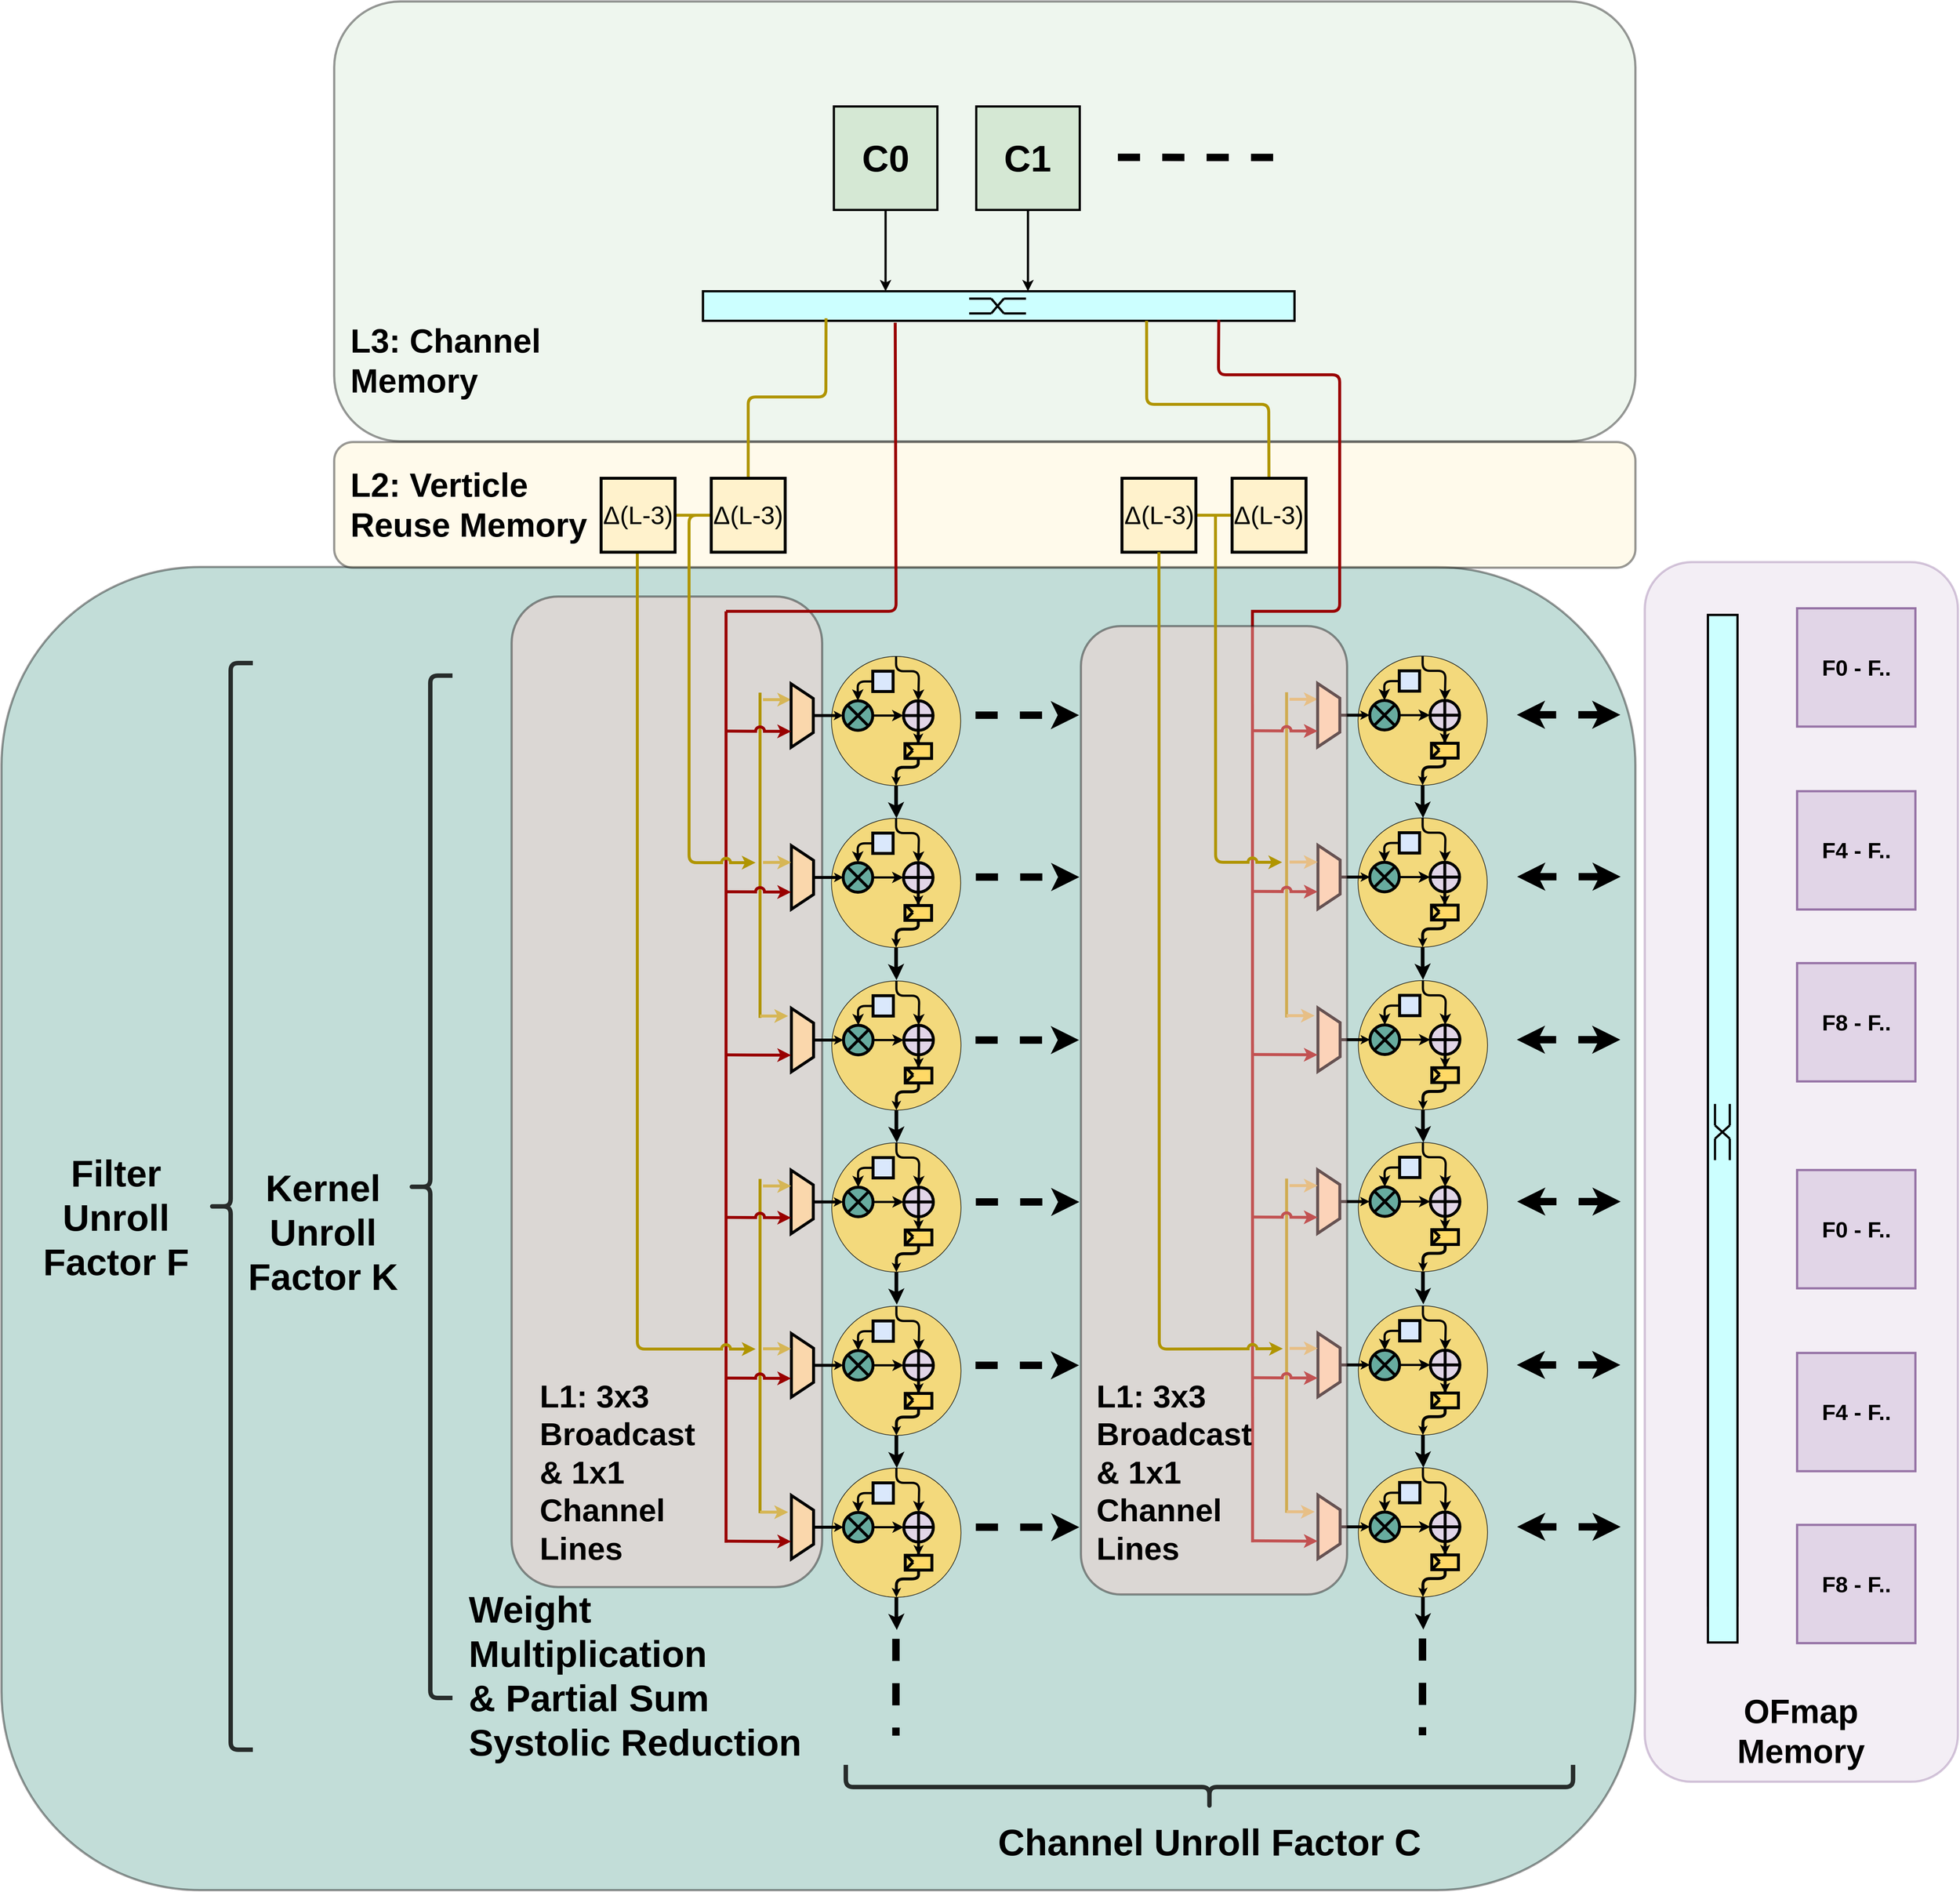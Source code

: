 <mxfile>
    <diagram id="b-QZY7A2Yf38U9uRUEZ3" name="Page-1">
        <mxGraphModel dx="5308" dy="4354" grid="1" gridSize="10" guides="1" tooltips="1" connect="1" arrows="1" fold="1" page="1" pageScale="1" pageWidth="1100" pageHeight="850" math="0" shadow="0">
            <root>
                <mxCell id="0"/>
                <mxCell id="1" parent="0"/>
                <mxCell id="772" value="" style="rounded=1;whiteSpace=wrap;html=1;fillColor=#67AB9F;opacity=40;strokeColor=#000000;glass=0;strokeWidth=3;" parent="1" vertex="1">
                    <mxGeometry x="1390" y="430" width="2210" height="1790" as="geometry"/>
                </mxCell>
                <mxCell id="3967" value="" style="rounded=1;whiteSpace=wrap;html=1;fillColor=#FFCCCC;opacity=40;strokeColor=#000000;glass=0;strokeWidth=3;" vertex="1" parent="1">
                    <mxGeometry x="2080" y="470" width="420" height="1340" as="geometry"/>
                </mxCell>
                <mxCell id="773" value="Weight&amp;nbsp;&lt;br style=&quot;font-size: 50px&quot;&gt;Multiplication &amp;amp;&amp;nbsp;&lt;span style=&quot;font-size: 50px&quot;&gt;Partial Sum Systolic Reduction&lt;/span&gt;" style="text;html=1;strokeColor=none;fillColor=none;align=left;verticalAlign=middle;whiteSpace=wrap;rounded=0;glass=0;fontSize=50;fontStyle=1" parent="1" vertex="1">
                    <mxGeometry x="2020" y="1840" width="520" height="180" as="geometry"/>
                </mxCell>
                <mxCell id="776" value="" style="rounded=1;whiteSpace=wrap;html=1;fillColor=#FFF2CC;opacity=40;strokeColor=#000000;glass=0;strokeWidth=3;" parent="1" vertex="1">
                    <mxGeometry x="1840" y="261" width="1760" height="170" as="geometry"/>
                </mxCell>
                <mxCell id="777" value="" style="rounded=1;whiteSpace=wrap;html=1;fillColor=#d5e8d4;opacity=40;strokeColor=#000000;glass=0;strokeWidth=3;" parent="1" vertex="1">
                    <mxGeometry x="1840" y="-335" width="1760" height="595" as="geometry"/>
                </mxCell>
                <mxCell id="779" value="" style="group;strokeWidth=3;strokeColor=#000000;" parent="1" vertex="1" connectable="0">
                    <mxGeometry x="2338.84" y="57" width="800" height="40" as="geometry"/>
                </mxCell>
                <mxCell id="780" value="" style="rounded=0;whiteSpace=wrap;html=1;fillColor=#CCFFFF;strokeWidth=3;strokeColor=#000000;" parent="779" vertex="1">
                    <mxGeometry width="800" height="40" as="geometry"/>
                </mxCell>
                <mxCell id="781" value="" style="group;strokeWidth=3;strokeColor=none;" parent="779" vertex="1" connectable="0">
                    <mxGeometry x="360.005" y="10" width="76.856" height="20" as="geometry"/>
                </mxCell>
                <mxCell id="782" value="" style="endArrow=none;html=1;rounded=0;strokeWidth=3;strokeColor=#000000;" parent="781" edge="1">
                    <mxGeometry width="50" height="50" relative="1" as="geometry">
                        <mxPoint as="sourcePoint"/>
                        <mxPoint x="29.888" as="targetPoint"/>
                    </mxGeometry>
                </mxCell>
                <mxCell id="783" value="" style="endArrow=none;html=1;rounded=0;strokeWidth=3;strokeColor=#000000;" parent="781" edge="1">
                    <mxGeometry width="50" height="50" relative="1" as="geometry">
                        <mxPoint x="29.888" as="sourcePoint"/>
                        <mxPoint x="46.967" y="20" as="targetPoint"/>
                    </mxGeometry>
                </mxCell>
                <mxCell id="784" value="" style="endArrow=none;html=1;rounded=0;strokeWidth=3;strokeColor=#000000;" parent="781" edge="1">
                    <mxGeometry width="50" height="50" relative="1" as="geometry">
                        <mxPoint x="29.888" y="20" as="sourcePoint"/>
                        <mxPoint x="46.967" as="targetPoint"/>
                    </mxGeometry>
                </mxCell>
                <mxCell id="785" value="" style="endArrow=none;html=1;rounded=0;strokeWidth=3;strokeColor=#000000;" parent="781" edge="1">
                    <mxGeometry width="50" height="50" relative="1" as="geometry">
                        <mxPoint x="46.967" as="sourcePoint"/>
                        <mxPoint x="76.856" as="targetPoint"/>
                    </mxGeometry>
                </mxCell>
                <mxCell id="786" value="" style="endArrow=none;html=1;rounded=0;strokeWidth=3;strokeColor=#000000;" parent="781" edge="1">
                    <mxGeometry width="50" height="50" relative="1" as="geometry">
                        <mxPoint x="46.967" y="20" as="sourcePoint"/>
                        <mxPoint x="76.856" y="20" as="targetPoint"/>
                    </mxGeometry>
                </mxCell>
                <mxCell id="787" value="" style="endArrow=none;html=1;rounded=0;strokeWidth=3;strokeColor=#000000;" parent="781" edge="1">
                    <mxGeometry width="50" height="50" relative="1" as="geometry">
                        <mxPoint y="20" as="sourcePoint"/>
                        <mxPoint x="29.888" y="20" as="targetPoint"/>
                    </mxGeometry>
                </mxCell>
                <mxCell id="789" style="edgeStyle=orthogonalEdgeStyle;rounded=0;orthogonalLoop=1;jettySize=auto;html=1;entryX=0.388;entryY=0.003;entryDx=0;entryDy=0;entryPerimeter=0;strokeWidth=3;strokeColor=#000000;" parent="1" source="790" edge="1">
                    <mxGeometry relative="1" as="geometry">
                        <mxPoint x="2585.76" y="57.12" as="targetPoint"/>
                    </mxGeometry>
                </mxCell>
                <mxCell id="790" value="C0" style="whiteSpace=wrap;html=1;aspect=fixed;fillColor=#d5e8d4;strokeColor=#000000;strokeWidth=3;fontSize=50;fontStyle=1" parent="1" vertex="1">
                    <mxGeometry x="2515.84" y="-193" width="140" height="140" as="geometry"/>
                </mxCell>
                <mxCell id="3972" style="edgeStyle=none;jumpStyle=none;html=1;startArrow=none;startFill=0;endArrow=none;endFill=0;startSize=5;endSize=0;strokeColor=#B09500;strokeWidth=4;fillColor=#e3c800;" edge="1" parent="1" source="797">
                    <mxGeometry relative="1" as="geometry">
                        <mxPoint x="2320" y="490" as="targetPoint"/>
                        <Array as="points">
                            <mxPoint x="2320" y="360"/>
                        </Array>
                    </mxGeometry>
                </mxCell>
                <mxCell id="3979" style="edgeStyle=none;jumpStyle=none;html=1;entryX=0.208;entryY=0.914;entryDx=0;entryDy=0;entryPerimeter=0;startArrow=none;startFill=0;endArrow=none;endFill=0;startSize=5;endSize=0;strokeColor=#B09500;strokeWidth=4;fillColor=#e3c800;" edge="1" parent="1" source="797" target="780">
                    <mxGeometry relative="1" as="geometry">
                        <Array as="points">
                            <mxPoint x="2400" y="200"/>
                            <mxPoint x="2505" y="200"/>
                        </Array>
                    </mxGeometry>
                </mxCell>
                <mxCell id="797" value="&lt;span style=&quot;font-family: &amp;#34;arial unicode ms&amp;#34; , &amp;#34;lucida sans unicode&amp;#34; , sans-serif ; font-size: 34px ; font-weight: 400&quot;&gt;Δ(L-3)&lt;/span&gt;" style="whiteSpace=wrap;html=1;aspect=fixed;fillColor=#fff2cc;strokeColor=#000000;rotation=90;strokeWidth=4;horizontal=0;fontStyle=1" parent="1" vertex="1">
                    <mxGeometry x="2350" y="310" width="100" height="100" as="geometry"/>
                </mxCell>
                <mxCell id="803" style="edgeStyle=orthogonalEdgeStyle;rounded=0;orthogonalLoop=1;jettySize=auto;html=1;entryX=0.388;entryY=0.003;entryDx=0;entryDy=0;entryPerimeter=0;strokeWidth=3;strokeColor=#000000;" parent="1" source="804" edge="1">
                    <mxGeometry relative="1" as="geometry">
                        <mxPoint x="2778.36" y="57.12" as="targetPoint"/>
                    </mxGeometry>
                </mxCell>
                <mxCell id="804" value="C1" style="whiteSpace=wrap;html=1;aspect=fixed;fillColor=#d5e8d4;strokeColor=#000000;strokeWidth=3;fontSize=50;fontStyle=1" parent="1" vertex="1">
                    <mxGeometry x="2708.44" y="-193" width="140" height="140" as="geometry"/>
                </mxCell>
                <mxCell id="821" value="" style="endArrow=none;dashed=1;html=1;rounded=0;strokeWidth=10;jumpStyle=arc;strokeColor=#000000;" parent="1" edge="1">
                    <mxGeometry width="50" height="50" relative="1" as="geometry">
                        <mxPoint x="2900" y="-124.09" as="sourcePoint"/>
                        <mxPoint x="3120" y="-124" as="targetPoint"/>
                    </mxGeometry>
                </mxCell>
                <mxCell id="822" value="L3: Channel Memory" style="text;html=1;strokeColor=none;fillColor=none;align=left;verticalAlign=middle;whiteSpace=wrap;rounded=0;glass=0;fontSize=45;fontStyle=1" parent="1" vertex="1">
                    <mxGeometry x="1860" y="56" width="270" height="190" as="geometry"/>
                </mxCell>
                <mxCell id="823" value="L2: Verticle Reuse Memory" style="text;html=1;strokeColor=none;fillColor=none;align=left;verticalAlign=middle;whiteSpace=wrap;rounded=0;glass=0;fontSize=45;fontStyle=1" parent="1" vertex="1">
                    <mxGeometry x="1860" y="281" width="380" height="130" as="geometry"/>
                </mxCell>
                <mxCell id="1955" value="" style="rounded=1;whiteSpace=wrap;html=1;fillColor=#e1d5e7;opacity=40;strokeColor=#9673a6;glass=0;strokeWidth=3;rotation=90;" parent="1" vertex="1">
                    <mxGeometry x="2999.41" y="1036.63" width="1650" height="423.59" as="geometry"/>
                </mxCell>
                <mxCell id="1956" value="F0 - F.." style="whiteSpace=wrap;html=1;aspect=fixed;fillColor=#e1d5e7;strokeColor=#9673a6;strokeWidth=3;rotation=90;fontSize=30;horizontal=0;fontStyle=1" parent="1" vertex="1">
                    <mxGeometry x="3818.68" y="485.92" width="160" height="160" as="geometry"/>
                </mxCell>
                <mxCell id="1957" value="OFmap Memory" style="text;html=1;strokeColor=none;fillColor=none;align=center;verticalAlign=middle;whiteSpace=wrap;rounded=0;glass=0;fontSize=45;fontStyle=1" parent="1" vertex="1">
                    <mxGeometry x="3694.41" y="1900" width="260" height="210.17" as="geometry"/>
                </mxCell>
                <mxCell id="1958" value="F4 - F.." style="whiteSpace=wrap;html=1;aspect=fixed;fillColor=#e1d5e7;strokeColor=#9673a6;strokeWidth=3;rotation=90;fontSize=30;horizontal=0;fontStyle=1" parent="1" vertex="1">
                    <mxGeometry x="3818.68" y="733.34" width="160" height="160" as="geometry"/>
                </mxCell>
                <mxCell id="1959" value="F8 - F.." style="whiteSpace=wrap;html=1;aspect=fixed;fillColor=#e1d5e7;strokeColor=#9673a6;strokeWidth=3;rotation=90;fontSize=30;horizontal=0;fontStyle=1" parent="1" vertex="1">
                    <mxGeometry x="3818.68" y="965.92" width="160" height="160" as="geometry"/>
                </mxCell>
                <mxCell id="1983" value="" style="shape=curlyBracket;whiteSpace=wrap;html=1;rounded=1;fontSize=30;fontColor=#990000;strokeColor=#000000;fillColor=#FFD966;opacity=80;size=0.5;strokeWidth=6;" parent="1" vertex="1">
                    <mxGeometry x="1670" y="560" width="60" height="1470" as="geometry"/>
                </mxCell>
                <mxCell id="1984" value="&lt;font color=&quot;#000000&quot; size=&quot;1&quot;&gt;&lt;b style=&quot;font-size: 50px&quot;&gt;Filter Unroll Factor F&lt;/b&gt;&lt;/font&gt;" style="text;html=1;strokeColor=none;fillColor=none;align=center;verticalAlign=middle;whiteSpace=wrap;rounded=0;fontSize=30;fontColor=#990000;opacity=80;" parent="1" vertex="1">
                    <mxGeometry x="1430" y="1105" width="230" height="410" as="geometry"/>
                </mxCell>
                <mxCell id="1985" value="" style="shape=curlyBracket;whiteSpace=wrap;html=1;rounded=1;fontSize=30;fontColor=#990000;strokeColor=#000000;fillColor=#FFD966;opacity=80;size=0.5;strokeWidth=6;rotation=0;" parent="1" vertex="1">
                    <mxGeometry x="1940" y="577" width="60" height="1383" as="geometry"/>
                </mxCell>
                <mxCell id="1986" value="" style="shape=curlyBracket;whiteSpace=wrap;html=1;rounded=1;fontSize=30;fontColor=#990000;strokeColor=#000000;fillColor=#FFD966;opacity=80;size=0.5;strokeWidth=6;rotation=-90;" parent="1" vertex="1">
                    <mxGeometry x="2993.81" y="1588.73" width="60" height="983.63" as="geometry"/>
                </mxCell>
                <mxCell id="1987" value="&lt;font color=&quot;#000000&quot; size=&quot;1&quot;&gt;&lt;b style=&quot;font-size: 50px&quot;&gt;Kernel Unroll Factor K&lt;/b&gt;&lt;/font&gt;" style="text;html=1;strokeColor=none;fillColor=none;align=center;verticalAlign=middle;whiteSpace=wrap;rounded=0;fontSize=30;fontColor=#990000;opacity=80;rotation=0;" parent="1" vertex="1">
                    <mxGeometry x="1710" y="1315" width="230" height="30" as="geometry"/>
                </mxCell>
                <mxCell id="1988" value="&lt;font color=&quot;#000000&quot; size=&quot;1&quot;&gt;&lt;b style=&quot;font-size: 50px&quot;&gt;Channel Unroll Factor C&lt;/b&gt;&lt;/font&gt;" style="text;html=1;strokeColor=none;fillColor=none;align=center;verticalAlign=middle;whiteSpace=wrap;rounded=0;fontSize=30;fontColor=#990000;opacity=80;" parent="1" vertex="1">
                    <mxGeometry x="2703.81" y="2140" width="640" height="30" as="geometry"/>
                </mxCell>
                <mxCell id="2780" value="" style="endArrow=none;dashed=1;html=1;rounded=0;strokeWidth=10;jumpStyle=arc;strokeColor=#000000;" parent="1" edge="1">
                    <mxGeometry x="-1590.19" y="1792.99" width="50" height="50" as="geometry">
                        <mxPoint x="2599.81" y="1880.0" as="sourcePoint"/>
                        <mxPoint x="2599.81" y="2011" as="targetPoint"/>
                    </mxGeometry>
                </mxCell>
                <mxCell id="2782" value="F0 - F.." style="whiteSpace=wrap;html=1;aspect=fixed;fillColor=#e1d5e7;strokeColor=#9673a6;strokeWidth=3;rotation=90;fontSize=30;horizontal=0;fontStyle=1" parent="1" vertex="1">
                    <mxGeometry x="3818.68" y="1245.83" width="160" height="160" as="geometry"/>
                </mxCell>
                <mxCell id="2783" value="F4 - F.." style="whiteSpace=wrap;html=1;aspect=fixed;fillColor=#e1d5e7;strokeColor=#9673a6;strokeWidth=3;rotation=90;fontSize=30;horizontal=0;fontStyle=1" parent="1" vertex="1">
                    <mxGeometry x="3818.68" y="1493.25" width="160" height="160" as="geometry"/>
                </mxCell>
                <mxCell id="2784" value="F8 - F.." style="whiteSpace=wrap;html=1;aspect=fixed;fillColor=#e1d5e7;strokeColor=#9673a6;strokeWidth=3;rotation=90;fontSize=30;horizontal=0;fontStyle=1" parent="1" vertex="1">
                    <mxGeometry x="3818.68" y="1725.83" width="160" height="160" as="geometry"/>
                </mxCell>
                <mxCell id="2939" value="L1: 3x3 Broadcast&lt;br&gt;&amp;amp; 1x1 Channel Lines" style="text;html=1;strokeColor=none;fillColor=none;align=left;verticalAlign=middle;whiteSpace=wrap;rounded=0;glass=0;fontSize=43;fontStyle=1" parent="1" vertex="1">
                    <mxGeometry x="2116.25" y="1590" width="269.59" height="130" as="geometry"/>
                </mxCell>
                <mxCell id="3249" style="edgeStyle=orthogonalEdgeStyle;rounded=0;orthogonalLoop=1;jettySize=auto;html=1;fontSize=30;fontColor=#990000;startArrow=none;startFill=0;endArrow=classic;endFill=1;strokeWidth=5;exitX=1;exitY=0.5;exitDx=0;exitDy=0;" edge="1" parent="1" source="3250">
                    <mxGeometry relative="1" as="geometry">
                        <mxPoint x="2600.59" y="989" as="targetPoint"/>
                        <Array as="points">
                            <mxPoint x="2600.59" y="969"/>
                            <mxPoint x="2600.59" y="969"/>
                        </Array>
                    </mxGeometry>
                </mxCell>
                <mxCell id="3250" value="" style="ellipse;whiteSpace=wrap;html=1;aspect=fixed;fontSize=30;strokeColor=#000000;fillColor=#FFD966;opacity=80;rotation=90;" vertex="1" parent="1">
                    <mxGeometry x="2512.59" y="770" width="174.83" height="174.83" as="geometry"/>
                </mxCell>
                <mxCell id="3251" style="edgeStyle=none;jumpStyle=arc;html=1;entryX=0.5;entryY=1;entryDx=0;entryDy=0;strokeWidth=3;" edge="1" parent="1" source="3252" target="3257">
                    <mxGeometry relative="1" as="geometry"/>
                </mxCell>
                <mxCell id="3252" value="" style="ellipse;whiteSpace=wrap;html=1;aspect=fixed;fillColor=#67AB9F;strokeWidth=4;strokeColor=#000000;rotation=90;" vertex="1" parent="1">
                    <mxGeometry x="2528.44" y="830" width="40" height="40" as="geometry"/>
                </mxCell>
                <mxCell id="3253" value="" style="endArrow=none;html=1;rounded=0;strokeColor=#000000;strokeWidth=4;exitX=0;exitY=0;exitDx=0;exitDy=0;entryX=1;entryY=1;entryDx=0;entryDy=0;" edge="1" parent="1" source="3252" target="3252">
                    <mxGeometry width="50" height="50" relative="1" as="geometry">
                        <mxPoint x="2634.59" y="842" as="sourcePoint"/>
                        <mxPoint x="2665.59" y="867" as="targetPoint"/>
                    </mxGeometry>
                </mxCell>
                <mxCell id="3254" value="" style="endArrow=none;html=1;rounded=0;strokeColor=#000000;strokeWidth=4;exitX=0;exitY=1;exitDx=0;exitDy=0;entryX=1;entryY=0;entryDx=0;entryDy=0;" edge="1" parent="1" source="3252" target="3252">
                    <mxGeometry width="50" height="50" relative="1" as="geometry">
                        <mxPoint x="2689.59" y="798" as="sourcePoint"/>
                        <mxPoint x="2654.59" y="826" as="targetPoint"/>
                    </mxGeometry>
                </mxCell>
                <mxCell id="3255" style="edgeStyle=none;jumpStyle=arc;html=1;entryX=0;entryY=0.5;entryDx=0;entryDy=0;strokeWidth=3;" edge="1" parent="1" source="3256" target="3252">
                    <mxGeometry relative="1" as="geometry">
                        <Array as="points">
                            <mxPoint x="2548" y="804"/>
                        </Array>
                    </mxGeometry>
                </mxCell>
                <mxCell id="3256" value="" style="whiteSpace=wrap;html=1;aspect=fixed;fillColor=#dae8fc;strokeColor=#000000;strokeWidth=4;rotation=90;" vertex="1" parent="1">
                    <mxGeometry x="2568.44" y="790" width="27.5" height="27.5" as="geometry"/>
                </mxCell>
                <mxCell id="3265" style="edgeStyle=none;jumpStyle=arc;html=1;exitX=0;exitY=0.5;exitDx=0;exitDy=0;entryX=0;entryY=0.5;entryDx=0;entryDy=0;strokeWidth=3;startArrow=classic;startFill=1;endArrow=none;endFill=0;" edge="1" parent="1" source="3257" target="3250">
                    <mxGeometry relative="1" as="geometry">
                        <Array as="points">
                            <mxPoint x="2631" y="790"/>
                            <mxPoint x="2600" y="790"/>
                        </Array>
                    </mxGeometry>
                </mxCell>
                <mxCell id="3257" value="" style="ellipse;whiteSpace=wrap;html=1;aspect=fixed;fillColor=#e1d5e7;strokeColor=#000000;strokeWidth=4;rotation=90;" vertex="1" parent="1">
                    <mxGeometry x="2610" y="830" width="40" height="40" as="geometry"/>
                </mxCell>
                <mxCell id="3258" value="" style="endArrow=none;html=1;rounded=0;strokeColor=#000000;entryX=0.5;entryY=0;entryDx=0;entryDy=0;exitX=0.5;exitY=1;exitDx=0;exitDy=0;strokeWidth=4;" edge="1" parent="1" source="3257" target="3257">
                    <mxGeometry width="50" height="50" relative="1" as="geometry">
                        <mxPoint x="2619.59" y="837" as="sourcePoint"/>
                        <mxPoint x="2669.59" y="887" as="targetPoint"/>
                    </mxGeometry>
                </mxCell>
                <mxCell id="3259" value="" style="endArrow=none;html=1;rounded=0;strokeColor=#000000;entryX=0;entryY=0.5;entryDx=0;entryDy=0;exitX=1;exitY=0.5;exitDx=0;exitDy=0;strokeWidth=4;" edge="1" parent="1" source="3257" target="3257">
                    <mxGeometry width="50" height="50" relative="1" as="geometry">
                        <mxPoint x="2719.59" y="887" as="sourcePoint"/>
                        <mxPoint x="2779.59" y="887" as="targetPoint"/>
                    </mxGeometry>
                </mxCell>
                <mxCell id="3260" style="edgeStyle=orthogonalEdgeStyle;rounded=1;orthogonalLoop=1;jettySize=auto;html=1;exitX=1;exitY=0.5;exitDx=0;exitDy=0;entryX=1;entryY=0.5;entryDx=0;entryDy=0;fontSize=30;fontColor=#990000;startArrow=none;startFill=0;endArrow=classic;endFill=1;strokeWidth=4;endSize=0;startSize=6;" edge="1" parent="1" source="3261" target="3250">
                    <mxGeometry relative="1" as="geometry">
                        <Array as="points">
                            <mxPoint x="2630" y="920"/>
                            <mxPoint x="2600" y="920"/>
                        </Array>
                    </mxGeometry>
                </mxCell>
                <mxCell id="3261" value="" style="rounded=0;whiteSpace=wrap;html=1;glass=0;strokeColor=#000000;strokeWidth=4;fillColor=#FFD966;rotation=90;" vertex="1" parent="1">
                    <mxGeometry x="2620" y="880" width="20" height="36" as="geometry"/>
                </mxCell>
                <mxCell id="3262" value="" style="endArrow=none;html=1;rounded=0;startSize=1;endSize=1;strokeColor=#000000;strokeWidth=4;jumpStyle=none;jumpSize=6;" edge="1" parent="1">
                    <mxGeometry width="50" height="50" relative="1" as="geometry">
                        <mxPoint x="2612.59" y="887.17" as="sourcePoint"/>
                        <mxPoint x="2622.59" y="897.17" as="targetPoint"/>
                    </mxGeometry>
                </mxCell>
                <mxCell id="3263" value="" style="endArrow=none;html=1;rounded=0;startSize=1;endSize=1;strokeColor=#000000;strokeWidth=4;jumpStyle=none;jumpSize=6;" edge="1" parent="1">
                    <mxGeometry width="50" height="50" relative="1" as="geometry">
                        <mxPoint x="2622.59" y="897.17" as="sourcePoint"/>
                        <mxPoint x="2612.59" y="907.17" as="targetPoint"/>
                    </mxGeometry>
                </mxCell>
                <mxCell id="3264" style="edgeStyle=orthogonalEdgeStyle;rounded=0;jumpStyle=none;jumpSize=6;orthogonalLoop=1;jettySize=auto;html=1;entryX=0;entryY=0.5;entryDx=0;entryDy=0;startArrow=none;startFill=0;endArrow=classic;endFill=1;startSize=1;endSize=1;strokeColor=#000000;strokeWidth=4;" edge="1" parent="1" source="3257" target="3261">
                    <mxGeometry relative="1" as="geometry"/>
                </mxCell>
                <mxCell id="3266" style="edgeStyle=orthogonalEdgeStyle;rounded=0;orthogonalLoop=1;jettySize=auto;html=1;fontSize=30;fontColor=#990000;startArrow=none;startFill=0;endArrow=classic;endFill=1;strokeWidth=5;exitX=1;exitY=0.5;exitDx=0;exitDy=0;" edge="1" parent="1" source="3267">
                    <mxGeometry relative="1" as="geometry">
                        <mxPoint x="2600.59" y="770" as="targetPoint"/>
                        <Array as="points">
                            <mxPoint x="2600.59" y="750"/>
                            <mxPoint x="2600.59" y="750"/>
                        </Array>
                    </mxGeometry>
                </mxCell>
                <mxCell id="3267" value="" style="ellipse;whiteSpace=wrap;html=1;aspect=fixed;fontSize=30;strokeColor=#000000;fillColor=#FFD966;opacity=80;rotation=90;" vertex="1" parent="1">
                    <mxGeometry x="2512.59" y="551" width="174.83" height="174.83" as="geometry"/>
                </mxCell>
                <mxCell id="3268" style="edgeStyle=none;jumpStyle=arc;html=1;entryX=0.5;entryY=1;entryDx=0;entryDy=0;strokeWidth=3;" edge="1" parent="1" source="3269" target="3275">
                    <mxGeometry relative="1" as="geometry"/>
                </mxCell>
                <mxCell id="3269" value="" style="ellipse;whiteSpace=wrap;html=1;aspect=fixed;fillColor=#67AB9F;strokeWidth=4;strokeColor=#000000;rotation=90;" vertex="1" parent="1">
                    <mxGeometry x="2528.44" y="611" width="40" height="40" as="geometry"/>
                </mxCell>
                <mxCell id="3270" value="" style="endArrow=none;html=1;rounded=0;strokeColor=#000000;strokeWidth=4;exitX=0;exitY=0;exitDx=0;exitDy=0;entryX=1;entryY=1;entryDx=0;entryDy=0;" edge="1" parent="1" source="3269" target="3269">
                    <mxGeometry width="50" height="50" relative="1" as="geometry">
                        <mxPoint x="2634.59" y="623" as="sourcePoint"/>
                        <mxPoint x="2665.59" y="648" as="targetPoint"/>
                    </mxGeometry>
                </mxCell>
                <mxCell id="3271" value="" style="endArrow=none;html=1;rounded=0;strokeColor=#000000;strokeWidth=4;exitX=0;exitY=1;exitDx=0;exitDy=0;entryX=1;entryY=0;entryDx=0;entryDy=0;" edge="1" parent="1" source="3269" target="3269">
                    <mxGeometry width="50" height="50" relative="1" as="geometry">
                        <mxPoint x="2689.59" y="579" as="sourcePoint"/>
                        <mxPoint x="2654.59" y="607" as="targetPoint"/>
                    </mxGeometry>
                </mxCell>
                <mxCell id="3272" style="edgeStyle=none;jumpStyle=arc;html=1;entryX=0;entryY=0.5;entryDx=0;entryDy=0;strokeWidth=3;" edge="1" parent="1" source="3273" target="3269">
                    <mxGeometry relative="1" as="geometry">
                        <Array as="points">
                            <mxPoint x="2548" y="585"/>
                        </Array>
                    </mxGeometry>
                </mxCell>
                <mxCell id="3273" value="" style="whiteSpace=wrap;html=1;aspect=fixed;fillColor=#dae8fc;strokeColor=#000000;strokeWidth=4;rotation=90;" vertex="1" parent="1">
                    <mxGeometry x="2568.44" y="571" width="27.5" height="27.5" as="geometry"/>
                </mxCell>
                <mxCell id="3274" style="edgeStyle=none;jumpStyle=arc;html=1;exitX=0;exitY=0.5;exitDx=0;exitDy=0;entryX=0;entryY=0.5;entryDx=0;entryDy=0;strokeWidth=3;startArrow=classic;startFill=1;endArrow=none;endFill=0;" edge="1" parent="1" source="3275" target="3267">
                    <mxGeometry relative="1" as="geometry">
                        <Array as="points">
                            <mxPoint x="2631" y="571"/>
                            <mxPoint x="2600" y="571"/>
                        </Array>
                    </mxGeometry>
                </mxCell>
                <mxCell id="3275" value="" style="ellipse;whiteSpace=wrap;html=1;aspect=fixed;fillColor=#e1d5e7;strokeColor=#000000;strokeWidth=4;rotation=90;" vertex="1" parent="1">
                    <mxGeometry x="2610" y="611" width="40" height="40" as="geometry"/>
                </mxCell>
                <mxCell id="3276" value="" style="endArrow=none;html=1;rounded=0;strokeColor=#000000;entryX=0.5;entryY=0;entryDx=0;entryDy=0;exitX=0.5;exitY=1;exitDx=0;exitDy=0;strokeWidth=4;" edge="1" parent="1" source="3275" target="3275">
                    <mxGeometry width="50" height="50" relative="1" as="geometry">
                        <mxPoint x="2619.59" y="618" as="sourcePoint"/>
                        <mxPoint x="2669.59" y="668" as="targetPoint"/>
                    </mxGeometry>
                </mxCell>
                <mxCell id="3277" value="" style="endArrow=none;html=1;rounded=0;strokeColor=#000000;entryX=0;entryY=0.5;entryDx=0;entryDy=0;exitX=1;exitY=0.5;exitDx=0;exitDy=0;strokeWidth=4;" edge="1" parent="1" source="3275" target="3275">
                    <mxGeometry width="50" height="50" relative="1" as="geometry">
                        <mxPoint x="2719.59" y="668" as="sourcePoint"/>
                        <mxPoint x="2779.59" y="668" as="targetPoint"/>
                    </mxGeometry>
                </mxCell>
                <mxCell id="3278" style="edgeStyle=orthogonalEdgeStyle;rounded=1;orthogonalLoop=1;jettySize=auto;html=1;exitX=1;exitY=0.5;exitDx=0;exitDy=0;entryX=1;entryY=0.5;entryDx=0;entryDy=0;fontSize=30;fontColor=#990000;startArrow=none;startFill=0;endArrow=classic;endFill=1;strokeWidth=4;endSize=0;startSize=6;" edge="1" parent="1" source="3279" target="3267">
                    <mxGeometry relative="1" as="geometry">
                        <Array as="points">
                            <mxPoint x="2630" y="701"/>
                            <mxPoint x="2600" y="701"/>
                        </Array>
                    </mxGeometry>
                </mxCell>
                <mxCell id="3279" value="" style="rounded=0;whiteSpace=wrap;html=1;glass=0;strokeColor=#000000;strokeWidth=4;fillColor=#FFD966;rotation=90;" vertex="1" parent="1">
                    <mxGeometry x="2620" y="661" width="20" height="36" as="geometry"/>
                </mxCell>
                <mxCell id="3280" value="" style="endArrow=none;html=1;rounded=0;startSize=1;endSize=1;strokeColor=#000000;strokeWidth=4;jumpStyle=none;jumpSize=6;" edge="1" parent="1">
                    <mxGeometry width="50" height="50" relative="1" as="geometry">
                        <mxPoint x="2612.59" y="668.17" as="sourcePoint"/>
                        <mxPoint x="2622.59" y="678.17" as="targetPoint"/>
                    </mxGeometry>
                </mxCell>
                <mxCell id="3281" value="" style="endArrow=none;html=1;rounded=0;startSize=1;endSize=1;strokeColor=#000000;strokeWidth=4;jumpStyle=none;jumpSize=6;" edge="1" parent="1">
                    <mxGeometry width="50" height="50" relative="1" as="geometry">
                        <mxPoint x="2622.59" y="678.17" as="sourcePoint"/>
                        <mxPoint x="2612.59" y="688.17" as="targetPoint"/>
                    </mxGeometry>
                </mxCell>
                <mxCell id="3282" style="edgeStyle=orthogonalEdgeStyle;rounded=0;jumpStyle=none;jumpSize=6;orthogonalLoop=1;jettySize=auto;html=1;entryX=0;entryY=0.5;entryDx=0;entryDy=0;startArrow=none;startFill=0;endArrow=classic;endFill=1;startSize=1;endSize=1;strokeColor=#000000;strokeWidth=4;" edge="1" parent="1" source="3275" target="3279">
                    <mxGeometry relative="1" as="geometry"/>
                </mxCell>
                <mxCell id="3283" style="edgeStyle=orthogonalEdgeStyle;rounded=0;orthogonalLoop=1;jettySize=auto;html=1;fontSize=30;fontColor=#990000;startArrow=none;startFill=0;endArrow=classic;endFill=1;strokeWidth=5;exitX=1;exitY=0.5;exitDx=0;exitDy=0;" edge="1" parent="1" source="3284">
                    <mxGeometry relative="1" as="geometry">
                        <mxPoint x="2601" y="1428" as="targetPoint"/>
                        <Array as="points">
                            <mxPoint x="2601" y="1408"/>
                            <mxPoint x="2601" y="1408"/>
                        </Array>
                    </mxGeometry>
                </mxCell>
                <mxCell id="3284" value="" style="ellipse;whiteSpace=wrap;html=1;aspect=fixed;fontSize=30;strokeColor=#000000;fillColor=#FFD966;opacity=80;rotation=90;" vertex="1" parent="1">
                    <mxGeometry x="2513" y="1209" width="174.83" height="174.83" as="geometry"/>
                </mxCell>
                <mxCell id="3285" style="edgeStyle=none;jumpStyle=arc;html=1;entryX=0.5;entryY=1;entryDx=0;entryDy=0;strokeWidth=3;" edge="1" parent="1" source="3286" target="3292">
                    <mxGeometry relative="1" as="geometry"/>
                </mxCell>
                <mxCell id="3286" value="" style="ellipse;whiteSpace=wrap;html=1;aspect=fixed;fillColor=#67AB9F;strokeWidth=4;strokeColor=#000000;rotation=90;" vertex="1" parent="1">
                    <mxGeometry x="2528.85" y="1269" width="40" height="40" as="geometry"/>
                </mxCell>
                <mxCell id="3287" value="" style="endArrow=none;html=1;rounded=0;strokeColor=#000000;strokeWidth=4;exitX=0;exitY=0;exitDx=0;exitDy=0;entryX=1;entryY=1;entryDx=0;entryDy=0;" edge="1" parent="1" source="3286" target="3286">
                    <mxGeometry width="50" height="50" relative="1" as="geometry">
                        <mxPoint x="2635" y="1281" as="sourcePoint"/>
                        <mxPoint x="2666" y="1306" as="targetPoint"/>
                    </mxGeometry>
                </mxCell>
                <mxCell id="3288" value="" style="endArrow=none;html=1;rounded=0;strokeColor=#000000;strokeWidth=4;exitX=0;exitY=1;exitDx=0;exitDy=0;entryX=1;entryY=0;entryDx=0;entryDy=0;" edge="1" parent="1" source="3286" target="3286">
                    <mxGeometry width="50" height="50" relative="1" as="geometry">
                        <mxPoint x="2690" y="1237" as="sourcePoint"/>
                        <mxPoint x="2655" y="1265" as="targetPoint"/>
                    </mxGeometry>
                </mxCell>
                <mxCell id="3289" style="edgeStyle=none;jumpStyle=arc;html=1;entryX=0;entryY=0.5;entryDx=0;entryDy=0;strokeWidth=3;" edge="1" parent="1" source="3290" target="3286">
                    <mxGeometry relative="1" as="geometry">
                        <Array as="points">
                            <mxPoint x="2548.41" y="1243"/>
                        </Array>
                    </mxGeometry>
                </mxCell>
                <mxCell id="3290" value="" style="whiteSpace=wrap;html=1;aspect=fixed;fillColor=#dae8fc;strokeColor=#000000;strokeWidth=4;rotation=90;" vertex="1" parent="1">
                    <mxGeometry x="2568.85" y="1229" width="27.5" height="27.5" as="geometry"/>
                </mxCell>
                <mxCell id="3291" style="edgeStyle=none;jumpStyle=arc;html=1;exitX=0;exitY=0.5;exitDx=0;exitDy=0;entryX=0;entryY=0.5;entryDx=0;entryDy=0;strokeWidth=3;startArrow=classic;startFill=1;endArrow=none;endFill=0;" edge="1" parent="1" source="3292" target="3284">
                    <mxGeometry relative="1" as="geometry">
                        <Array as="points">
                            <mxPoint x="2631.41" y="1229"/>
                            <mxPoint x="2600.41" y="1229"/>
                        </Array>
                    </mxGeometry>
                </mxCell>
                <mxCell id="3292" value="" style="ellipse;whiteSpace=wrap;html=1;aspect=fixed;fillColor=#e1d5e7;strokeColor=#000000;strokeWidth=4;rotation=90;" vertex="1" parent="1">
                    <mxGeometry x="2610.41" y="1269" width="40" height="40" as="geometry"/>
                </mxCell>
                <mxCell id="3293" value="" style="endArrow=none;html=1;rounded=0;strokeColor=#000000;entryX=0.5;entryY=0;entryDx=0;entryDy=0;exitX=0.5;exitY=1;exitDx=0;exitDy=0;strokeWidth=4;" edge="1" parent="1" source="3292" target="3292">
                    <mxGeometry width="50" height="50" relative="1" as="geometry">
                        <mxPoint x="2620" y="1276" as="sourcePoint"/>
                        <mxPoint x="2670" y="1326" as="targetPoint"/>
                    </mxGeometry>
                </mxCell>
                <mxCell id="3294" value="" style="endArrow=none;html=1;rounded=0;strokeColor=#000000;entryX=0;entryY=0.5;entryDx=0;entryDy=0;exitX=1;exitY=0.5;exitDx=0;exitDy=0;strokeWidth=4;" edge="1" parent="1" source="3292" target="3292">
                    <mxGeometry width="50" height="50" relative="1" as="geometry">
                        <mxPoint x="2720" y="1326" as="sourcePoint"/>
                        <mxPoint x="2780" y="1326" as="targetPoint"/>
                    </mxGeometry>
                </mxCell>
                <mxCell id="3295" style="edgeStyle=orthogonalEdgeStyle;rounded=1;orthogonalLoop=1;jettySize=auto;html=1;exitX=1;exitY=0.5;exitDx=0;exitDy=0;entryX=1;entryY=0.5;entryDx=0;entryDy=0;fontSize=30;fontColor=#990000;startArrow=none;startFill=0;endArrow=classic;endFill=1;strokeWidth=4;endSize=0;startSize=6;" edge="1" parent="1" source="3296" target="3284">
                    <mxGeometry relative="1" as="geometry">
                        <Array as="points">
                            <mxPoint x="2630.41" y="1359"/>
                            <mxPoint x="2600.41" y="1359"/>
                        </Array>
                    </mxGeometry>
                </mxCell>
                <mxCell id="3296" value="" style="rounded=0;whiteSpace=wrap;html=1;glass=0;strokeColor=#000000;strokeWidth=4;fillColor=#FFD966;rotation=90;" vertex="1" parent="1">
                    <mxGeometry x="2620.41" y="1319" width="20" height="36" as="geometry"/>
                </mxCell>
                <mxCell id="3297" value="" style="endArrow=none;html=1;rounded=0;startSize=1;endSize=1;strokeColor=#000000;strokeWidth=4;jumpStyle=none;jumpSize=6;" edge="1" parent="1">
                    <mxGeometry width="50" height="50" relative="1" as="geometry">
                        <mxPoint x="2613" y="1326.17" as="sourcePoint"/>
                        <mxPoint x="2623" y="1336.17" as="targetPoint"/>
                    </mxGeometry>
                </mxCell>
                <mxCell id="3298" value="" style="endArrow=none;html=1;rounded=0;startSize=1;endSize=1;strokeColor=#000000;strokeWidth=4;jumpStyle=none;jumpSize=6;" edge="1" parent="1">
                    <mxGeometry width="50" height="50" relative="1" as="geometry">
                        <mxPoint x="2623" y="1336.17" as="sourcePoint"/>
                        <mxPoint x="2613" y="1346.17" as="targetPoint"/>
                    </mxGeometry>
                </mxCell>
                <mxCell id="3299" style="edgeStyle=orthogonalEdgeStyle;rounded=0;jumpStyle=none;jumpSize=6;orthogonalLoop=1;jettySize=auto;html=1;entryX=0;entryY=0.5;entryDx=0;entryDy=0;startArrow=none;startFill=0;endArrow=classic;endFill=1;startSize=1;endSize=1;strokeColor=#000000;strokeWidth=4;" edge="1" parent="1" source="3292" target="3296">
                    <mxGeometry relative="1" as="geometry"/>
                </mxCell>
                <mxCell id="3300" style="edgeStyle=orthogonalEdgeStyle;rounded=0;orthogonalLoop=1;jettySize=auto;html=1;fontSize=30;fontColor=#990000;startArrow=none;startFill=0;endArrow=classic;endFill=1;strokeWidth=5;exitX=1;exitY=0.5;exitDx=0;exitDy=0;" edge="1" parent="1" source="3301">
                    <mxGeometry relative="1" as="geometry">
                        <mxPoint x="2601" y="1209" as="targetPoint"/>
                        <Array as="points">
                            <mxPoint x="2601" y="1189"/>
                            <mxPoint x="2601" y="1189"/>
                        </Array>
                    </mxGeometry>
                </mxCell>
                <mxCell id="3301" value="" style="ellipse;whiteSpace=wrap;html=1;aspect=fixed;fontSize=30;strokeColor=#000000;fillColor=#FFD966;opacity=80;rotation=90;" vertex="1" parent="1">
                    <mxGeometry x="2513" y="990" width="174.83" height="174.83" as="geometry"/>
                </mxCell>
                <mxCell id="3302" style="edgeStyle=none;jumpStyle=arc;html=1;entryX=0.5;entryY=1;entryDx=0;entryDy=0;strokeWidth=3;" edge="1" parent="1" source="3303" target="3309">
                    <mxGeometry relative="1" as="geometry"/>
                </mxCell>
                <mxCell id="3303" value="" style="ellipse;whiteSpace=wrap;html=1;aspect=fixed;fillColor=#67AB9F;strokeWidth=4;strokeColor=#000000;rotation=90;" vertex="1" parent="1">
                    <mxGeometry x="2528.85" y="1050" width="40" height="40" as="geometry"/>
                </mxCell>
                <mxCell id="3304" value="" style="endArrow=none;html=1;rounded=0;strokeColor=#000000;strokeWidth=4;exitX=0;exitY=0;exitDx=0;exitDy=0;entryX=1;entryY=1;entryDx=0;entryDy=0;" edge="1" parent="1" source="3303" target="3303">
                    <mxGeometry width="50" height="50" relative="1" as="geometry">
                        <mxPoint x="2635" y="1062" as="sourcePoint"/>
                        <mxPoint x="2666" y="1087" as="targetPoint"/>
                    </mxGeometry>
                </mxCell>
                <mxCell id="3305" value="" style="endArrow=none;html=1;rounded=0;strokeColor=#000000;strokeWidth=4;exitX=0;exitY=1;exitDx=0;exitDy=0;entryX=1;entryY=0;entryDx=0;entryDy=0;" edge="1" parent="1" source="3303" target="3303">
                    <mxGeometry width="50" height="50" relative="1" as="geometry">
                        <mxPoint x="2690" y="1018" as="sourcePoint"/>
                        <mxPoint x="2655" y="1046" as="targetPoint"/>
                    </mxGeometry>
                </mxCell>
                <mxCell id="3306" style="edgeStyle=none;jumpStyle=arc;html=1;entryX=0;entryY=0.5;entryDx=0;entryDy=0;strokeWidth=3;" edge="1" parent="1" source="3307" target="3303">
                    <mxGeometry relative="1" as="geometry">
                        <Array as="points">
                            <mxPoint x="2548.41" y="1024"/>
                        </Array>
                    </mxGeometry>
                </mxCell>
                <mxCell id="3307" value="" style="whiteSpace=wrap;html=1;aspect=fixed;fillColor=#dae8fc;strokeColor=#000000;strokeWidth=4;rotation=90;" vertex="1" parent="1">
                    <mxGeometry x="2568.85" y="1010" width="27.5" height="27.5" as="geometry"/>
                </mxCell>
                <mxCell id="3308" style="edgeStyle=none;jumpStyle=arc;html=1;exitX=0;exitY=0.5;exitDx=0;exitDy=0;entryX=0;entryY=0.5;entryDx=0;entryDy=0;strokeWidth=3;startArrow=classic;startFill=1;endArrow=none;endFill=0;" edge="1" parent="1" source="3309" target="3301">
                    <mxGeometry relative="1" as="geometry">
                        <Array as="points">
                            <mxPoint x="2631.41" y="1010"/>
                            <mxPoint x="2600.41" y="1010"/>
                        </Array>
                    </mxGeometry>
                </mxCell>
                <mxCell id="3309" value="" style="ellipse;whiteSpace=wrap;html=1;aspect=fixed;fillColor=#e1d5e7;strokeColor=#000000;strokeWidth=4;rotation=90;" vertex="1" parent="1">
                    <mxGeometry x="2610.41" y="1050" width="40" height="40" as="geometry"/>
                </mxCell>
                <mxCell id="3310" value="" style="endArrow=none;html=1;rounded=0;strokeColor=#000000;entryX=0.5;entryY=0;entryDx=0;entryDy=0;exitX=0.5;exitY=1;exitDx=0;exitDy=0;strokeWidth=4;" edge="1" parent="1" source="3309" target="3309">
                    <mxGeometry width="50" height="50" relative="1" as="geometry">
                        <mxPoint x="2620" y="1057" as="sourcePoint"/>
                        <mxPoint x="2670" y="1107" as="targetPoint"/>
                    </mxGeometry>
                </mxCell>
                <mxCell id="3311" value="" style="endArrow=none;html=1;rounded=0;strokeColor=#000000;entryX=0;entryY=0.5;entryDx=0;entryDy=0;exitX=1;exitY=0.5;exitDx=0;exitDy=0;strokeWidth=4;" edge="1" parent="1" source="3309" target="3309">
                    <mxGeometry width="50" height="50" relative="1" as="geometry">
                        <mxPoint x="2720" y="1107" as="sourcePoint"/>
                        <mxPoint x="2780" y="1107" as="targetPoint"/>
                    </mxGeometry>
                </mxCell>
                <mxCell id="3312" style="edgeStyle=orthogonalEdgeStyle;rounded=1;orthogonalLoop=1;jettySize=auto;html=1;exitX=1;exitY=0.5;exitDx=0;exitDy=0;entryX=1;entryY=0.5;entryDx=0;entryDy=0;fontSize=30;fontColor=#990000;startArrow=none;startFill=0;endArrow=classic;endFill=1;strokeWidth=4;endSize=0;startSize=6;" edge="1" parent="1" source="3313" target="3301">
                    <mxGeometry relative="1" as="geometry">
                        <Array as="points">
                            <mxPoint x="2630.41" y="1140"/>
                            <mxPoint x="2600.41" y="1140"/>
                        </Array>
                    </mxGeometry>
                </mxCell>
                <mxCell id="3313" value="" style="rounded=0;whiteSpace=wrap;html=1;glass=0;strokeColor=#000000;strokeWidth=4;fillColor=#FFD966;rotation=90;" vertex="1" parent="1">
                    <mxGeometry x="2620.41" y="1100" width="20" height="36" as="geometry"/>
                </mxCell>
                <mxCell id="3314" value="" style="endArrow=none;html=1;rounded=0;startSize=1;endSize=1;strokeColor=#000000;strokeWidth=4;jumpStyle=none;jumpSize=6;" edge="1" parent="1">
                    <mxGeometry width="50" height="50" relative="1" as="geometry">
                        <mxPoint x="2613" y="1107.17" as="sourcePoint"/>
                        <mxPoint x="2623" y="1117.17" as="targetPoint"/>
                    </mxGeometry>
                </mxCell>
                <mxCell id="3315" value="" style="endArrow=none;html=1;rounded=0;startSize=1;endSize=1;strokeColor=#000000;strokeWidth=4;jumpStyle=none;jumpSize=6;" edge="1" parent="1">
                    <mxGeometry width="50" height="50" relative="1" as="geometry">
                        <mxPoint x="2623" y="1117.17" as="sourcePoint"/>
                        <mxPoint x="2613" y="1127.17" as="targetPoint"/>
                    </mxGeometry>
                </mxCell>
                <mxCell id="3316" style="edgeStyle=orthogonalEdgeStyle;rounded=0;jumpStyle=none;jumpSize=6;orthogonalLoop=1;jettySize=auto;html=1;entryX=0;entryY=0.5;entryDx=0;entryDy=0;startArrow=none;startFill=0;endArrow=classic;endFill=1;startSize=1;endSize=1;strokeColor=#000000;strokeWidth=4;" edge="1" parent="1" source="3309" target="3313">
                    <mxGeometry relative="1" as="geometry"/>
                </mxCell>
                <mxCell id="3336" style="edgeStyle=orthogonalEdgeStyle;rounded=0;orthogonalLoop=1;jettySize=auto;html=1;fontSize=30;fontColor=#990000;startArrow=none;startFill=0;endArrow=classic;endFill=1;strokeWidth=5;exitX=1;exitY=0.5;exitDx=0;exitDy=0;" edge="1" parent="1" source="3337">
                    <mxGeometry relative="1" as="geometry">
                        <mxPoint x="2601" y="1649" as="targetPoint"/>
                        <Array as="points">
                            <mxPoint x="2601" y="1629"/>
                            <mxPoint x="2601" y="1629"/>
                        </Array>
                    </mxGeometry>
                </mxCell>
                <mxCell id="3337" value="" style="ellipse;whiteSpace=wrap;html=1;aspect=fixed;fontSize=30;strokeColor=#000000;fillColor=#FFD966;opacity=80;rotation=90;" vertex="1" parent="1">
                    <mxGeometry x="2513" y="1430" width="174.83" height="174.83" as="geometry"/>
                </mxCell>
                <mxCell id="3338" style="edgeStyle=none;jumpStyle=arc;html=1;entryX=0.5;entryY=1;entryDx=0;entryDy=0;strokeWidth=3;" edge="1" parent="1" source="3339" target="3345">
                    <mxGeometry relative="1" as="geometry"/>
                </mxCell>
                <mxCell id="3339" value="" style="ellipse;whiteSpace=wrap;html=1;aspect=fixed;fillColor=#67AB9F;strokeWidth=4;strokeColor=#000000;rotation=90;" vertex="1" parent="1">
                    <mxGeometry x="2528.85" y="1490" width="40" height="40" as="geometry"/>
                </mxCell>
                <mxCell id="3340" value="" style="endArrow=none;html=1;rounded=0;strokeColor=#000000;strokeWidth=4;exitX=0;exitY=0;exitDx=0;exitDy=0;entryX=1;entryY=1;entryDx=0;entryDy=0;" edge="1" parent="1" source="3339" target="3339">
                    <mxGeometry width="50" height="50" relative="1" as="geometry">
                        <mxPoint x="2635" y="1502" as="sourcePoint"/>
                        <mxPoint x="2666" y="1527" as="targetPoint"/>
                    </mxGeometry>
                </mxCell>
                <mxCell id="3341" value="" style="endArrow=none;html=1;rounded=0;strokeColor=#000000;strokeWidth=4;exitX=0;exitY=1;exitDx=0;exitDy=0;entryX=1;entryY=0;entryDx=0;entryDy=0;" edge="1" parent="1" source="3339" target="3339">
                    <mxGeometry width="50" height="50" relative="1" as="geometry">
                        <mxPoint x="2690" y="1458" as="sourcePoint"/>
                        <mxPoint x="2655" y="1486" as="targetPoint"/>
                    </mxGeometry>
                </mxCell>
                <mxCell id="3342" style="edgeStyle=none;jumpStyle=arc;html=1;entryX=0;entryY=0.5;entryDx=0;entryDy=0;strokeWidth=3;" edge="1" parent="1" source="3343" target="3339">
                    <mxGeometry relative="1" as="geometry">
                        <Array as="points">
                            <mxPoint x="2548.41" y="1464"/>
                        </Array>
                    </mxGeometry>
                </mxCell>
                <mxCell id="3343" value="" style="whiteSpace=wrap;html=1;aspect=fixed;fillColor=#dae8fc;strokeColor=#000000;strokeWidth=4;rotation=90;" vertex="1" parent="1">
                    <mxGeometry x="2568.85" y="1450" width="27.5" height="27.5" as="geometry"/>
                </mxCell>
                <mxCell id="3344" style="edgeStyle=none;jumpStyle=arc;html=1;exitX=0;exitY=0.5;exitDx=0;exitDy=0;entryX=0;entryY=0.5;entryDx=0;entryDy=0;strokeWidth=3;startArrow=classic;startFill=1;endArrow=none;endFill=0;" edge="1" parent="1" source="3345" target="3337">
                    <mxGeometry relative="1" as="geometry">
                        <Array as="points">
                            <mxPoint x="2631.41" y="1450"/>
                            <mxPoint x="2600.41" y="1450"/>
                        </Array>
                    </mxGeometry>
                </mxCell>
                <mxCell id="3345" value="" style="ellipse;whiteSpace=wrap;html=1;aspect=fixed;fillColor=#e1d5e7;strokeColor=#000000;strokeWidth=4;rotation=90;" vertex="1" parent="1">
                    <mxGeometry x="2610.41" y="1490" width="40" height="40" as="geometry"/>
                </mxCell>
                <mxCell id="3346" value="" style="endArrow=none;html=1;rounded=0;strokeColor=#000000;entryX=0.5;entryY=0;entryDx=0;entryDy=0;exitX=0.5;exitY=1;exitDx=0;exitDy=0;strokeWidth=4;" edge="1" parent="1" source="3345" target="3345">
                    <mxGeometry width="50" height="50" relative="1" as="geometry">
                        <mxPoint x="2620" y="1497" as="sourcePoint"/>
                        <mxPoint x="2670" y="1547" as="targetPoint"/>
                    </mxGeometry>
                </mxCell>
                <mxCell id="3347" value="" style="endArrow=none;html=1;rounded=0;strokeColor=#000000;entryX=0;entryY=0.5;entryDx=0;entryDy=0;exitX=1;exitY=0.5;exitDx=0;exitDy=0;strokeWidth=4;" edge="1" parent="1" source="3345" target="3345">
                    <mxGeometry width="50" height="50" relative="1" as="geometry">
                        <mxPoint x="2720" y="1547" as="sourcePoint"/>
                        <mxPoint x="2780" y="1547" as="targetPoint"/>
                    </mxGeometry>
                </mxCell>
                <mxCell id="3348" style="edgeStyle=orthogonalEdgeStyle;rounded=1;orthogonalLoop=1;jettySize=auto;html=1;exitX=1;exitY=0.5;exitDx=0;exitDy=0;entryX=1;entryY=0.5;entryDx=0;entryDy=0;fontSize=30;fontColor=#990000;startArrow=none;startFill=0;endArrow=classic;endFill=1;strokeWidth=4;endSize=0;startSize=6;" edge="1" parent="1" source="3349" target="3337">
                    <mxGeometry relative="1" as="geometry">
                        <Array as="points">
                            <mxPoint x="2630.41" y="1580"/>
                            <mxPoint x="2600.41" y="1580"/>
                        </Array>
                    </mxGeometry>
                </mxCell>
                <mxCell id="3349" value="" style="rounded=0;whiteSpace=wrap;html=1;glass=0;strokeColor=#000000;strokeWidth=4;fillColor=#FFD966;rotation=90;" vertex="1" parent="1">
                    <mxGeometry x="2620.41" y="1540" width="20" height="36" as="geometry"/>
                </mxCell>
                <mxCell id="3350" value="" style="endArrow=none;html=1;rounded=0;startSize=1;endSize=1;strokeColor=#000000;strokeWidth=4;jumpStyle=none;jumpSize=6;" edge="1" parent="1">
                    <mxGeometry width="50" height="50" relative="1" as="geometry">
                        <mxPoint x="2613" y="1547.17" as="sourcePoint"/>
                        <mxPoint x="2623" y="1557.17" as="targetPoint"/>
                    </mxGeometry>
                </mxCell>
                <mxCell id="3351" value="" style="endArrow=none;html=1;rounded=0;startSize=1;endSize=1;strokeColor=#000000;strokeWidth=4;jumpStyle=none;jumpSize=6;" edge="1" parent="1">
                    <mxGeometry width="50" height="50" relative="1" as="geometry">
                        <mxPoint x="2623" y="1557.17" as="sourcePoint"/>
                        <mxPoint x="2613" y="1567.17" as="targetPoint"/>
                    </mxGeometry>
                </mxCell>
                <mxCell id="3352" style="edgeStyle=orthogonalEdgeStyle;rounded=0;jumpStyle=none;jumpSize=6;orthogonalLoop=1;jettySize=auto;html=1;entryX=0;entryY=0.5;entryDx=0;entryDy=0;startArrow=none;startFill=0;endArrow=classic;endFill=1;startSize=1;endSize=1;strokeColor=#000000;strokeWidth=4;" edge="1" parent="1" source="3345" target="3349">
                    <mxGeometry relative="1" as="geometry"/>
                </mxCell>
                <mxCell id="3373" style="edgeStyle=orthogonalEdgeStyle;rounded=0;orthogonalLoop=1;jettySize=auto;html=1;fontSize=30;fontColor=#990000;startArrow=none;startFill=0;endArrow=classic;endFill=1;strokeWidth=5;exitX=1;exitY=0.5;exitDx=0;exitDy=0;" edge="1" parent="1" source="3374">
                    <mxGeometry relative="1" as="geometry">
                        <mxPoint x="2601" y="1868" as="targetPoint"/>
                        <Array as="points">
                            <mxPoint x="2601" y="1848"/>
                            <mxPoint x="2601" y="1848"/>
                        </Array>
                    </mxGeometry>
                </mxCell>
                <mxCell id="3374" value="" style="ellipse;whiteSpace=wrap;html=1;aspect=fixed;fontSize=30;strokeColor=#000000;fillColor=#FFD966;opacity=80;rotation=90;" vertex="1" parent="1">
                    <mxGeometry x="2513" y="1649" width="174.83" height="174.83" as="geometry"/>
                </mxCell>
                <mxCell id="3375" style="edgeStyle=none;jumpStyle=arc;html=1;entryX=0.5;entryY=1;entryDx=0;entryDy=0;strokeWidth=3;" edge="1" parent="1" source="3376" target="3382">
                    <mxGeometry relative="1" as="geometry"/>
                </mxCell>
                <mxCell id="3376" value="" style="ellipse;whiteSpace=wrap;html=1;aspect=fixed;fillColor=#67AB9F;strokeWidth=4;strokeColor=#000000;rotation=90;" vertex="1" parent="1">
                    <mxGeometry x="2528.85" y="1709" width="40" height="40" as="geometry"/>
                </mxCell>
                <mxCell id="3377" value="" style="endArrow=none;html=1;rounded=0;strokeColor=#000000;strokeWidth=4;exitX=0;exitY=0;exitDx=0;exitDy=0;entryX=1;entryY=1;entryDx=0;entryDy=0;" edge="1" parent="1" source="3376" target="3376">
                    <mxGeometry width="50" height="50" relative="1" as="geometry">
                        <mxPoint x="2635" y="1721" as="sourcePoint"/>
                        <mxPoint x="2666" y="1746" as="targetPoint"/>
                    </mxGeometry>
                </mxCell>
                <mxCell id="3378" value="" style="endArrow=none;html=1;rounded=0;strokeColor=#000000;strokeWidth=4;exitX=0;exitY=1;exitDx=0;exitDy=0;entryX=1;entryY=0;entryDx=0;entryDy=0;" edge="1" parent="1" source="3376" target="3376">
                    <mxGeometry width="50" height="50" relative="1" as="geometry">
                        <mxPoint x="2690" y="1677" as="sourcePoint"/>
                        <mxPoint x="2655" y="1705" as="targetPoint"/>
                    </mxGeometry>
                </mxCell>
                <mxCell id="3379" style="edgeStyle=none;jumpStyle=arc;html=1;entryX=0;entryY=0.5;entryDx=0;entryDy=0;strokeWidth=3;" edge="1" parent="1" source="3380" target="3376">
                    <mxGeometry relative="1" as="geometry">
                        <Array as="points">
                            <mxPoint x="2548.41" y="1683"/>
                        </Array>
                    </mxGeometry>
                </mxCell>
                <mxCell id="3380" value="" style="whiteSpace=wrap;html=1;aspect=fixed;fillColor=#dae8fc;strokeColor=#000000;strokeWidth=4;rotation=90;" vertex="1" parent="1">
                    <mxGeometry x="2568.85" y="1669" width="27.5" height="27.5" as="geometry"/>
                </mxCell>
                <mxCell id="3381" style="edgeStyle=none;jumpStyle=arc;html=1;exitX=0;exitY=0.5;exitDx=0;exitDy=0;entryX=0;entryY=0.5;entryDx=0;entryDy=0;strokeWidth=3;startArrow=classic;startFill=1;endArrow=none;endFill=0;" edge="1" parent="1" source="3382" target="3374">
                    <mxGeometry relative="1" as="geometry">
                        <Array as="points">
                            <mxPoint x="2631.41" y="1669"/>
                            <mxPoint x="2600.41" y="1669"/>
                        </Array>
                    </mxGeometry>
                </mxCell>
                <mxCell id="3382" value="" style="ellipse;whiteSpace=wrap;html=1;aspect=fixed;fillColor=#e1d5e7;strokeColor=#000000;strokeWidth=4;rotation=90;" vertex="1" parent="1">
                    <mxGeometry x="2610.41" y="1709" width="40" height="40" as="geometry"/>
                </mxCell>
                <mxCell id="3383" value="" style="endArrow=none;html=1;rounded=0;strokeColor=#000000;entryX=0.5;entryY=0;entryDx=0;entryDy=0;exitX=0.5;exitY=1;exitDx=0;exitDy=0;strokeWidth=4;" edge="1" parent="1" source="3382" target="3382">
                    <mxGeometry width="50" height="50" relative="1" as="geometry">
                        <mxPoint x="2620" y="1716" as="sourcePoint"/>
                        <mxPoint x="2670" y="1766" as="targetPoint"/>
                    </mxGeometry>
                </mxCell>
                <mxCell id="3384" value="" style="endArrow=none;html=1;rounded=0;strokeColor=#000000;entryX=0;entryY=0.5;entryDx=0;entryDy=0;exitX=1;exitY=0.5;exitDx=0;exitDy=0;strokeWidth=4;" edge="1" parent="1" source="3382" target="3382">
                    <mxGeometry width="50" height="50" relative="1" as="geometry">
                        <mxPoint x="2720" y="1766" as="sourcePoint"/>
                        <mxPoint x="2780" y="1766" as="targetPoint"/>
                    </mxGeometry>
                </mxCell>
                <mxCell id="3385" style="edgeStyle=orthogonalEdgeStyle;rounded=1;orthogonalLoop=1;jettySize=auto;html=1;exitX=1;exitY=0.5;exitDx=0;exitDy=0;entryX=1;entryY=0.5;entryDx=0;entryDy=0;fontSize=30;fontColor=#990000;startArrow=none;startFill=0;endArrow=classic;endFill=1;strokeWidth=4;endSize=0;startSize=6;" edge="1" parent="1" source="3386" target="3374">
                    <mxGeometry relative="1" as="geometry">
                        <Array as="points">
                            <mxPoint x="2630.41" y="1799"/>
                            <mxPoint x="2600.41" y="1799"/>
                        </Array>
                    </mxGeometry>
                </mxCell>
                <mxCell id="3386" value="" style="rounded=0;whiteSpace=wrap;html=1;glass=0;strokeColor=#000000;strokeWidth=4;fillColor=#FFD966;rotation=90;" vertex="1" parent="1">
                    <mxGeometry x="2620.41" y="1759" width="20" height="36" as="geometry"/>
                </mxCell>
                <mxCell id="3387" value="" style="endArrow=none;html=1;rounded=0;startSize=1;endSize=1;strokeColor=#000000;strokeWidth=4;jumpStyle=none;jumpSize=6;" edge="1" parent="1">
                    <mxGeometry width="50" height="50" relative="1" as="geometry">
                        <mxPoint x="2613" y="1766.17" as="sourcePoint"/>
                        <mxPoint x="2623" y="1776.17" as="targetPoint"/>
                    </mxGeometry>
                </mxCell>
                <mxCell id="3388" value="" style="endArrow=none;html=1;rounded=0;startSize=1;endSize=1;strokeColor=#000000;strokeWidth=4;jumpStyle=none;jumpSize=6;" edge="1" parent="1">
                    <mxGeometry width="50" height="50" relative="1" as="geometry">
                        <mxPoint x="2623" y="1776.17" as="sourcePoint"/>
                        <mxPoint x="2613" y="1786.17" as="targetPoint"/>
                    </mxGeometry>
                </mxCell>
                <mxCell id="3389" style="edgeStyle=orthogonalEdgeStyle;rounded=0;jumpStyle=none;jumpSize=6;orthogonalLoop=1;jettySize=auto;html=1;entryX=0;entryY=0.5;entryDx=0;entryDy=0;startArrow=none;startFill=0;endArrow=classic;endFill=1;startSize=1;endSize=1;strokeColor=#000000;strokeWidth=4;" edge="1" parent="1" source="3382" target="3386">
                    <mxGeometry relative="1" as="geometry"/>
                </mxCell>
                <mxCell id="3391" style="edgeStyle=none;jumpStyle=arc;html=1;entryX=0.5;entryY=1;entryDx=0;entryDy=0;startArrow=none;startFill=0;endArrow=classic;endFill=1;startSize=6;endSize=0;strokeWidth=4;" edge="1" parent="1" source="3390" target="3269">
                    <mxGeometry relative="1" as="geometry"/>
                </mxCell>
                <mxCell id="3405" style="edgeStyle=none;jumpStyle=arc;html=1;exitX=0.25;exitY=1;exitDx=0;exitDy=0;startArrow=classic;startFill=1;endArrow=none;endFill=0;startSize=6;endSize=0;strokeColor=#D6B656;strokeWidth=4;" edge="1" parent="1" source="3390">
                    <mxGeometry relative="1" as="geometry">
                        <mxPoint x="2420" y="609.512" as="targetPoint"/>
                    </mxGeometry>
                </mxCell>
                <mxCell id="3390" value="" style="shape=trapezoid;perimeter=trapezoidPerimeter;whiteSpace=wrap;html=1;fixedSize=1;rounded=0;glass=0;strokeColor=#000000;strokeWidth=4;fillColor=#fad7ac;rotation=90;" vertex="1" parent="1">
                    <mxGeometry x="2430" y="616" width="86" height="30" as="geometry"/>
                </mxCell>
                <mxCell id="3394" style="edgeStyle=none;jumpStyle=arc;html=1;entryX=0.5;entryY=1;entryDx=0;entryDy=0;startArrow=none;startFill=0;endArrow=classic;endFill=1;startSize=6;endSize=0;strokeWidth=4;" edge="1" parent="1" source="3395">
                    <mxGeometry relative="1" as="geometry">
                        <mxPoint x="2528.85" y="850" as="targetPoint"/>
                    </mxGeometry>
                </mxCell>
                <mxCell id="3395" value="" style="shape=trapezoid;perimeter=trapezoidPerimeter;whiteSpace=wrap;html=1;fixedSize=1;rounded=0;glass=0;strokeColor=#000000;strokeWidth=4;fillColor=#fad7ac;rotation=90;" vertex="1" parent="1">
                    <mxGeometry x="2430.41" y="835" width="86" height="30" as="geometry"/>
                </mxCell>
                <mxCell id="3396" style="edgeStyle=none;jumpStyle=arc;html=1;entryX=0.5;entryY=1;entryDx=0;entryDy=0;startArrow=none;startFill=0;endArrow=classic;endFill=1;startSize=6;endSize=0;strokeWidth=4;" edge="1" parent="1" source="3397">
                    <mxGeometry relative="1" as="geometry">
                        <mxPoint x="2528.85" y="1070" as="targetPoint"/>
                    </mxGeometry>
                </mxCell>
                <mxCell id="3397" value="" style="shape=trapezoid;perimeter=trapezoidPerimeter;whiteSpace=wrap;html=1;fixedSize=1;rounded=0;glass=0;strokeColor=#000000;strokeWidth=4;fillColor=#fad7ac;rotation=90;" vertex="1" parent="1">
                    <mxGeometry x="2430.41" y="1055" width="86" height="30" as="geometry"/>
                </mxCell>
                <mxCell id="3398" style="edgeStyle=none;jumpStyle=arc;html=1;entryX=0.5;entryY=1;entryDx=0;entryDy=0;startArrow=none;startFill=0;endArrow=classic;endFill=1;startSize=6;endSize=0;strokeWidth=4;" edge="1" parent="1" source="3399">
                    <mxGeometry relative="1" as="geometry">
                        <mxPoint x="2528.44" y="1289" as="targetPoint"/>
                    </mxGeometry>
                </mxCell>
                <mxCell id="3399" value="" style="shape=trapezoid;perimeter=trapezoidPerimeter;whiteSpace=wrap;html=1;fixedSize=1;rounded=0;glass=0;strokeColor=#000000;strokeWidth=4;fillColor=#fad7ac;rotation=90;" vertex="1" parent="1">
                    <mxGeometry x="2430.0" y="1274" width="86" height="30" as="geometry"/>
                </mxCell>
                <mxCell id="3400" style="edgeStyle=none;jumpStyle=arc;html=1;entryX=0.5;entryY=1;entryDx=0;entryDy=0;startArrow=none;startFill=0;endArrow=classic;endFill=1;startSize=6;endSize=0;strokeWidth=4;" edge="1" parent="1" source="3401">
                    <mxGeometry relative="1" as="geometry">
                        <mxPoint x="2528.85" y="1510" as="targetPoint"/>
                    </mxGeometry>
                </mxCell>
                <mxCell id="3401" value="" style="shape=trapezoid;perimeter=trapezoidPerimeter;whiteSpace=wrap;html=1;fixedSize=1;rounded=0;glass=0;strokeColor=#000000;strokeWidth=4;fillColor=#fad7ac;rotation=90;" vertex="1" parent="1">
                    <mxGeometry x="2430.41" y="1495" width="86" height="30" as="geometry"/>
                </mxCell>
                <mxCell id="3402" style="edgeStyle=none;jumpStyle=arc;html=1;entryX=0.5;entryY=1;entryDx=0;entryDy=0;startArrow=none;startFill=0;endArrow=classic;endFill=1;startSize=6;endSize=0;strokeWidth=4;" edge="1" parent="1" source="3403">
                    <mxGeometry relative="1" as="geometry">
                        <mxPoint x="2528.85" y="1729" as="targetPoint"/>
                    </mxGeometry>
                </mxCell>
                <mxCell id="3403" value="" style="shape=trapezoid;perimeter=trapezoidPerimeter;whiteSpace=wrap;html=1;fixedSize=1;rounded=0;glass=0;strokeColor=#000000;strokeWidth=4;fillColor=#fad7ac;rotation=90;" vertex="1" parent="1">
                    <mxGeometry x="2430.41" y="1714" width="86" height="30" as="geometry"/>
                </mxCell>
                <mxCell id="3404" value="" style="endArrow=none;html=1;startSize=6;endSize=0;strokeWidth=4;jumpStyle=none;strokeColor=#B09500;fillColor=#e3c800;" edge="1" parent="1">
                    <mxGeometry width="50" height="50" relative="1" as="geometry">
                        <mxPoint x="2416" y="1040" as="sourcePoint"/>
                        <mxPoint x="2416" y="600" as="targetPoint"/>
                    </mxGeometry>
                </mxCell>
                <mxCell id="3406" style="edgeStyle=none;jumpStyle=arc;html=1;exitX=0.25;exitY=1;exitDx=0;exitDy=0;startArrow=classic;startFill=1;endArrow=none;endFill=0;startSize=6;endSize=0;strokeColor=#D6B656;strokeWidth=4;" edge="1" parent="1">
                    <mxGeometry relative="1" as="geometry">
                        <mxPoint x="2420" y="829.692" as="targetPoint"/>
                        <mxPoint x="2458" y="829.68" as="sourcePoint"/>
                    </mxGeometry>
                </mxCell>
                <mxCell id="3407" style="edgeStyle=none;jumpStyle=arc;html=1;exitX=0.25;exitY=1;exitDx=0;exitDy=0;startArrow=classic;startFill=1;endArrow=none;endFill=0;startSize=6;endSize=0;strokeColor=#D6B656;strokeWidth=4;" edge="1" parent="1">
                    <mxGeometry relative="1" as="geometry">
                        <mxPoint x="2416" y="1037.512" as="targetPoint"/>
                        <mxPoint x="2454" y="1037.5" as="sourcePoint"/>
                    </mxGeometry>
                </mxCell>
                <mxCell id="3408" style="edgeStyle=none;jumpStyle=arc;html=1;exitX=0.75;exitY=1;exitDx=0;exitDy=0;startArrow=classic;startFill=1;endArrow=none;endFill=0;startSize=6;endSize=0;strokeColor=#990000;strokeWidth=4;" edge="1" parent="1" source="3390">
                    <mxGeometry relative="1" as="geometry">
                        <mxPoint x="2370" y="652" as="targetPoint"/>
                    </mxGeometry>
                </mxCell>
                <mxCell id="3409" style="edgeStyle=none;jumpStyle=arc;html=1;exitX=0.75;exitY=1;exitDx=0;exitDy=0;startArrow=classic;startFill=1;endArrow=none;endFill=0;startSize=6;endSize=0;strokeColor=#990000;strokeWidth=4;" edge="1" parent="1">
                    <mxGeometry relative="1" as="geometry">
                        <mxPoint x="2370" y="869.33" as="targetPoint"/>
                        <mxPoint x="2458" y="869.83" as="sourcePoint"/>
                    </mxGeometry>
                </mxCell>
                <mxCell id="3410" style="edgeStyle=none;jumpStyle=arc;html=1;exitX=0.75;exitY=1;exitDx=0;exitDy=0;startArrow=classic;startFill=1;endArrow=none;endFill=0;startSize=6;endSize=0;strokeColor=#990000;strokeWidth=4;" edge="1" parent="1">
                    <mxGeometry relative="1" as="geometry">
                        <mxPoint x="2370" y="1090" as="targetPoint"/>
                        <mxPoint x="2458" y="1090.5" as="sourcePoint"/>
                    </mxGeometry>
                </mxCell>
                <mxCell id="3411" style="edgeStyle=none;jumpStyle=arc;html=1;exitX=0.25;exitY=1;exitDx=0;exitDy=0;startArrow=classic;startFill=1;endArrow=none;endFill=0;startSize=6;endSize=0;strokeColor=#D6B656;strokeWidth=4;" edge="1" parent="1">
                    <mxGeometry relative="1" as="geometry">
                        <mxPoint x="2420" y="1267.402" as="targetPoint"/>
                        <mxPoint x="2458" y="1267.39" as="sourcePoint"/>
                    </mxGeometry>
                </mxCell>
                <mxCell id="3412" value="" style="endArrow=none;html=1;startSize=6;endSize=0;strokeWidth=4;jumpStyle=none;strokeColor=#B09500;fillColor=#e3c800;" edge="1" parent="1">
                    <mxGeometry width="50" height="50" relative="1" as="geometry">
                        <mxPoint x="2416" y="1710" as="sourcePoint"/>
                        <mxPoint x="2416" y="1257.89" as="targetPoint"/>
                    </mxGeometry>
                </mxCell>
                <mxCell id="3413" style="edgeStyle=none;jumpStyle=arc;html=1;exitX=0.25;exitY=1;exitDx=0;exitDy=0;startArrow=classic;startFill=1;endArrow=none;endFill=0;startSize=6;endSize=0;strokeColor=#D6B656;strokeWidth=4;" edge="1" parent="1">
                    <mxGeometry relative="1" as="geometry">
                        <mxPoint x="2420" y="1487.582" as="targetPoint"/>
                        <mxPoint x="2458" y="1487.57" as="sourcePoint"/>
                    </mxGeometry>
                </mxCell>
                <mxCell id="3414" style="edgeStyle=none;jumpStyle=arc;html=1;exitX=0.25;exitY=1;exitDx=0;exitDy=0;startArrow=classic;startFill=1;endArrow=none;endFill=0;startSize=6;endSize=0;strokeColor=#D6B656;strokeWidth=4;" edge="1" parent="1">
                    <mxGeometry relative="1" as="geometry">
                        <mxPoint x="2416" y="1708.682" as="targetPoint"/>
                        <mxPoint x="2454" y="1708.67" as="sourcePoint"/>
                    </mxGeometry>
                </mxCell>
                <mxCell id="3415" style="edgeStyle=none;jumpStyle=arc;html=1;exitX=0.75;exitY=1;exitDx=0;exitDy=0;startArrow=classic;startFill=1;endArrow=none;endFill=0;startSize=6;endSize=0;strokeColor=#990000;strokeWidth=4;" edge="1" parent="1">
                    <mxGeometry relative="1" as="geometry">
                        <mxPoint x="2370" y="1309.89" as="targetPoint"/>
                        <mxPoint x="2458" y="1310.39" as="sourcePoint"/>
                    </mxGeometry>
                </mxCell>
                <mxCell id="3416" style="edgeStyle=none;jumpStyle=arc;html=1;exitX=0.75;exitY=1;exitDx=0;exitDy=0;startArrow=classic;startFill=1;endArrow=none;endFill=0;startSize=6;endSize=0;strokeColor=#990000;strokeWidth=4;" edge="1" parent="1">
                    <mxGeometry relative="1" as="geometry">
                        <mxPoint x="2370" y="1527.22" as="targetPoint"/>
                        <mxPoint x="2458" y="1527.72" as="sourcePoint"/>
                    </mxGeometry>
                </mxCell>
                <mxCell id="3417" style="edgeStyle=none;jumpStyle=arc;html=1;exitX=0.75;exitY=1;exitDx=0;exitDy=0;startArrow=classic;startFill=1;endArrow=none;endFill=0;startSize=6;endSize=0;strokeColor=#990000;strokeWidth=4;" edge="1" parent="1">
                    <mxGeometry relative="1" as="geometry">
                        <mxPoint x="2370" y="1747.89" as="targetPoint"/>
                        <mxPoint x="2458" y="1748.39" as="sourcePoint"/>
                    </mxGeometry>
                </mxCell>
                <mxCell id="3677" value="" style="endArrow=none;html=1;startSize=6;endSize=0;strokeWidth=4;jumpStyle=none;strokeColor=#990000;" edge="1" parent="1">
                    <mxGeometry width="50" height="50" relative="1" as="geometry">
                        <mxPoint x="2370" y="1750" as="sourcePoint"/>
                        <mxPoint x="2370" y="490" as="targetPoint"/>
                    </mxGeometry>
                </mxCell>
                <mxCell id="3678" style="edgeStyle=none;jumpStyle=arc;html=1;startArrow=classic;startFill=1;endArrow=none;endFill=0;startSize=6;endSize=0;strokeColor=#B09500;strokeWidth=4;fillColor=#e3c800;" edge="1" parent="1">
                    <mxGeometry relative="1" as="geometry">
                        <mxPoint x="2320" y="490" as="targetPoint"/>
                        <mxPoint x="2410" y="830" as="sourcePoint"/>
                        <Array as="points">
                            <mxPoint x="2320" y="830"/>
                        </Array>
                    </mxGeometry>
                </mxCell>
                <mxCell id="3679" style="edgeStyle=none;jumpStyle=arc;html=1;startArrow=classic;startFill=1;endArrow=none;endFill=0;startSize=6;endSize=0;strokeColor=#B09500;strokeWidth=4;fillColor=#e3c800;" edge="1" parent="1">
                    <mxGeometry relative="1" as="geometry">
                        <mxPoint x="2250" y="490" as="targetPoint"/>
                        <mxPoint x="2410" y="1488" as="sourcePoint"/>
                        <Array as="points">
                            <mxPoint x="2250" y="1488"/>
                        </Array>
                    </mxGeometry>
                </mxCell>
                <mxCell id="3681" value="" style="endArrow=classic;html=1;rounded=0;strokeWidth=10;jumpStyle=arc;strokeColor=#000000;endFill=1;dashed=1;" edge="1" parent="1">
                    <mxGeometry x="-1482.58" y="543.46" width="50" height="50" as="geometry">
                        <mxPoint x="2707.42" y="630.47" as="sourcePoint"/>
                        <mxPoint x="2847.42" y="630.47" as="targetPoint"/>
                    </mxGeometry>
                </mxCell>
                <mxCell id="3686" value="" style="endArrow=classic;html=1;rounded=0;strokeWidth=10;jumpStyle=arc;strokeColor=#000000;endFill=1;dashed=1;" edge="1" parent="1">
                    <mxGeometry x="-1482.17" y="762.46" width="50" height="50" as="geometry">
                        <mxPoint x="2707.83" y="849.47" as="sourcePoint"/>
                        <mxPoint x="2847.83" y="849.47" as="targetPoint"/>
                    </mxGeometry>
                </mxCell>
                <mxCell id="3687" value="" style="endArrow=classic;html=1;rounded=0;strokeWidth=10;jumpStyle=arc;strokeColor=#000000;endFill=1;dashed=1;" edge="1" parent="1">
                    <mxGeometry x="-1482.58" y="982.99" width="50" height="50" as="geometry">
                        <mxPoint x="2707.42" y="1070.0" as="sourcePoint"/>
                        <mxPoint x="2847.42" y="1070.0" as="targetPoint"/>
                    </mxGeometry>
                </mxCell>
                <mxCell id="3688" value="" style="endArrow=classic;html=1;rounded=0;strokeWidth=10;jumpStyle=arc;strokeColor=#000000;endFill=1;dashed=1;" edge="1" parent="1">
                    <mxGeometry x="-1482.17" y="1201.99" width="50" height="50" as="geometry">
                        <mxPoint x="2707.83" y="1289.0" as="sourcePoint"/>
                        <mxPoint x="2847.83" y="1289.0" as="targetPoint"/>
                    </mxGeometry>
                </mxCell>
                <mxCell id="3689" value="" style="endArrow=classic;html=1;rounded=0;strokeWidth=10;jumpStyle=arc;strokeColor=#000000;endFill=1;dashed=1;" edge="1" parent="1">
                    <mxGeometry x="-1482.58" y="1422.99" width="50" height="50" as="geometry">
                        <mxPoint x="2707.42" y="1510.0" as="sourcePoint"/>
                        <mxPoint x="2847.42" y="1510.0" as="targetPoint"/>
                    </mxGeometry>
                </mxCell>
                <mxCell id="3690" value="" style="endArrow=classic;html=1;rounded=0;strokeWidth=10;jumpStyle=arc;strokeColor=#000000;endFill=1;dashed=1;" edge="1" parent="1">
                    <mxGeometry x="-1482.17" y="1641.99" width="50" height="50" as="geometry">
                        <mxPoint x="2707.83" y="1729.0" as="sourcePoint"/>
                        <mxPoint x="2847.83" y="1729.0" as="targetPoint"/>
                    </mxGeometry>
                </mxCell>
                <mxCell id="3691" value="" style="endArrow=none;dashed=1;html=1;rounded=0;strokeWidth=10;jumpStyle=arc;strokeColor=#000000;" edge="1" parent="1">
                    <mxGeometry x="-878.02" y="1792.49" width="50" height="50" as="geometry">
                        <mxPoint x="3311.98" y="1879.5" as="sourcePoint"/>
                        <mxPoint x="3311.98" y="2010.5" as="targetPoint"/>
                    </mxGeometry>
                </mxCell>
                <mxCell id="3692" style="edgeStyle=orthogonalEdgeStyle;rounded=0;orthogonalLoop=1;jettySize=auto;html=1;fontSize=30;fontColor=#990000;startArrow=none;startFill=0;endArrow=classic;endFill=1;strokeWidth=5;exitX=1;exitY=0.5;exitDx=0;exitDy=0;" edge="1" parent="1" source="3693">
                    <mxGeometry relative="1" as="geometry">
                        <mxPoint x="3312.76" y="988.5" as="targetPoint"/>
                        <Array as="points">
                            <mxPoint x="3312.76" y="968.5"/>
                            <mxPoint x="3312.76" y="968.5"/>
                        </Array>
                    </mxGeometry>
                </mxCell>
                <mxCell id="3693" value="" style="ellipse;whiteSpace=wrap;html=1;aspect=fixed;fontSize=30;strokeColor=#000000;fillColor=#FFD966;opacity=80;rotation=90;" vertex="1" parent="1">
                    <mxGeometry x="3224.76" y="769.5" width="174.83" height="174.83" as="geometry"/>
                </mxCell>
                <mxCell id="3694" style="edgeStyle=none;jumpStyle=arc;html=1;entryX=0.5;entryY=1;entryDx=0;entryDy=0;strokeWidth=3;" edge="1" parent="1" source="3695" target="3701">
                    <mxGeometry relative="1" as="geometry"/>
                </mxCell>
                <mxCell id="3695" value="" style="ellipse;whiteSpace=wrap;html=1;aspect=fixed;fillColor=#67AB9F;strokeWidth=4;strokeColor=#000000;rotation=90;" vertex="1" parent="1">
                    <mxGeometry x="3240.61" y="829.5" width="40" height="40" as="geometry"/>
                </mxCell>
                <mxCell id="3696" value="" style="endArrow=none;html=1;rounded=0;strokeColor=#000000;strokeWidth=4;exitX=0;exitY=0;exitDx=0;exitDy=0;entryX=1;entryY=1;entryDx=0;entryDy=0;" edge="1" parent="1" source="3695" target="3695">
                    <mxGeometry width="50" height="50" relative="1" as="geometry">
                        <mxPoint x="3346.76" y="841.5" as="sourcePoint"/>
                        <mxPoint x="3377.76" y="866.5" as="targetPoint"/>
                    </mxGeometry>
                </mxCell>
                <mxCell id="3697" value="" style="endArrow=none;html=1;rounded=0;strokeColor=#000000;strokeWidth=4;exitX=0;exitY=1;exitDx=0;exitDy=0;entryX=1;entryY=0;entryDx=0;entryDy=0;" edge="1" parent="1" source="3695" target="3695">
                    <mxGeometry width="50" height="50" relative="1" as="geometry">
                        <mxPoint x="3401.76" y="797.5" as="sourcePoint"/>
                        <mxPoint x="3366.76" y="825.5" as="targetPoint"/>
                    </mxGeometry>
                </mxCell>
                <mxCell id="3698" style="edgeStyle=none;jumpStyle=arc;html=1;entryX=0;entryY=0.5;entryDx=0;entryDy=0;strokeWidth=3;" edge="1" parent="1" source="3699" target="3695">
                    <mxGeometry relative="1" as="geometry">
                        <Array as="points">
                            <mxPoint x="3260.17" y="803.5"/>
                        </Array>
                    </mxGeometry>
                </mxCell>
                <mxCell id="3699" value="" style="whiteSpace=wrap;html=1;aspect=fixed;fillColor=#dae8fc;strokeColor=#000000;strokeWidth=4;rotation=90;" vertex="1" parent="1">
                    <mxGeometry x="3280.61" y="789.5" width="27.5" height="27.5" as="geometry"/>
                </mxCell>
                <mxCell id="3700" style="edgeStyle=none;jumpStyle=arc;html=1;exitX=0;exitY=0.5;exitDx=0;exitDy=0;entryX=0;entryY=0.5;entryDx=0;entryDy=0;strokeWidth=3;startArrow=classic;startFill=1;endArrow=none;endFill=0;" edge="1" parent="1" source="3701" target="3693">
                    <mxGeometry relative="1" as="geometry">
                        <Array as="points">
                            <mxPoint x="3343.17" y="789.5"/>
                            <mxPoint x="3312.17" y="789.5"/>
                        </Array>
                    </mxGeometry>
                </mxCell>
                <mxCell id="3701" value="" style="ellipse;whiteSpace=wrap;html=1;aspect=fixed;fillColor=#e1d5e7;strokeColor=#000000;strokeWidth=4;rotation=90;" vertex="1" parent="1">
                    <mxGeometry x="3322.17" y="829.5" width="40" height="40" as="geometry"/>
                </mxCell>
                <mxCell id="3702" value="" style="endArrow=none;html=1;rounded=0;strokeColor=#000000;entryX=0.5;entryY=0;entryDx=0;entryDy=0;exitX=0.5;exitY=1;exitDx=0;exitDy=0;strokeWidth=4;" edge="1" parent="1" source="3701" target="3701">
                    <mxGeometry width="50" height="50" relative="1" as="geometry">
                        <mxPoint x="3331.76" y="836.5" as="sourcePoint"/>
                        <mxPoint x="3381.76" y="886.5" as="targetPoint"/>
                    </mxGeometry>
                </mxCell>
                <mxCell id="3703" value="" style="endArrow=none;html=1;rounded=0;strokeColor=#000000;entryX=0;entryY=0.5;entryDx=0;entryDy=0;exitX=1;exitY=0.5;exitDx=0;exitDy=0;strokeWidth=4;" edge="1" parent="1" source="3701" target="3701">
                    <mxGeometry width="50" height="50" relative="1" as="geometry">
                        <mxPoint x="3431.76" y="886.5" as="sourcePoint"/>
                        <mxPoint x="3491.76" y="886.5" as="targetPoint"/>
                    </mxGeometry>
                </mxCell>
                <mxCell id="3704" style="edgeStyle=orthogonalEdgeStyle;rounded=1;orthogonalLoop=1;jettySize=auto;html=1;exitX=1;exitY=0.5;exitDx=0;exitDy=0;entryX=1;entryY=0.5;entryDx=0;entryDy=0;fontSize=30;fontColor=#990000;startArrow=none;startFill=0;endArrow=classic;endFill=1;strokeWidth=4;endSize=0;startSize=6;" edge="1" parent="1" source="3705" target="3693">
                    <mxGeometry relative="1" as="geometry">
                        <Array as="points">
                            <mxPoint x="3342.17" y="919.5"/>
                            <mxPoint x="3312.17" y="919.5"/>
                        </Array>
                    </mxGeometry>
                </mxCell>
                <mxCell id="3705" value="" style="rounded=0;whiteSpace=wrap;html=1;glass=0;strokeColor=#000000;strokeWidth=4;fillColor=#FFD966;rotation=90;" vertex="1" parent="1">
                    <mxGeometry x="3332.17" y="879.5" width="20" height="36" as="geometry"/>
                </mxCell>
                <mxCell id="3706" value="" style="endArrow=none;html=1;rounded=0;startSize=1;endSize=1;strokeColor=#000000;strokeWidth=4;jumpStyle=none;jumpSize=6;" edge="1" parent="1">
                    <mxGeometry width="50" height="50" relative="1" as="geometry">
                        <mxPoint x="3324.76" y="886.67" as="sourcePoint"/>
                        <mxPoint x="3334.76" y="896.67" as="targetPoint"/>
                    </mxGeometry>
                </mxCell>
                <mxCell id="3707" value="" style="endArrow=none;html=1;rounded=0;startSize=1;endSize=1;strokeColor=#000000;strokeWidth=4;jumpStyle=none;jumpSize=6;" edge="1" parent="1">
                    <mxGeometry width="50" height="50" relative="1" as="geometry">
                        <mxPoint x="3334.76" y="896.67" as="sourcePoint"/>
                        <mxPoint x="3324.76" y="906.67" as="targetPoint"/>
                    </mxGeometry>
                </mxCell>
                <mxCell id="3708" style="edgeStyle=orthogonalEdgeStyle;rounded=0;jumpStyle=none;jumpSize=6;orthogonalLoop=1;jettySize=auto;html=1;entryX=0;entryY=0.5;entryDx=0;entryDy=0;startArrow=none;startFill=0;endArrow=classic;endFill=1;startSize=1;endSize=1;strokeColor=#000000;strokeWidth=4;" edge="1" parent="1" source="3701" target="3705">
                    <mxGeometry relative="1" as="geometry"/>
                </mxCell>
                <mxCell id="3709" style="edgeStyle=orthogonalEdgeStyle;rounded=0;orthogonalLoop=1;jettySize=auto;html=1;fontSize=30;fontColor=#990000;startArrow=none;startFill=0;endArrow=classic;endFill=1;strokeWidth=5;exitX=1;exitY=0.5;exitDx=0;exitDy=0;" edge="1" parent="1" source="3710">
                    <mxGeometry relative="1" as="geometry">
                        <mxPoint x="3312.76" y="769.5" as="targetPoint"/>
                        <Array as="points">
                            <mxPoint x="3312.76" y="749.5"/>
                            <mxPoint x="3312.76" y="749.5"/>
                        </Array>
                    </mxGeometry>
                </mxCell>
                <mxCell id="3710" value="" style="ellipse;whiteSpace=wrap;html=1;aspect=fixed;fontSize=30;strokeColor=#000000;fillColor=#FFD966;opacity=80;rotation=90;" vertex="1" parent="1">
                    <mxGeometry x="3224.76" y="550.5" width="174.83" height="174.83" as="geometry"/>
                </mxCell>
                <mxCell id="3711" style="edgeStyle=none;jumpStyle=arc;html=1;entryX=0.5;entryY=1;entryDx=0;entryDy=0;strokeWidth=3;" edge="1" parent="1" source="3712" target="3718">
                    <mxGeometry relative="1" as="geometry"/>
                </mxCell>
                <mxCell id="3712" value="" style="ellipse;whiteSpace=wrap;html=1;aspect=fixed;fillColor=#67AB9F;strokeWidth=4;strokeColor=#000000;rotation=90;" vertex="1" parent="1">
                    <mxGeometry x="3240.61" y="610.5" width="40" height="40" as="geometry"/>
                </mxCell>
                <mxCell id="3713" value="" style="endArrow=none;html=1;rounded=0;strokeColor=#000000;strokeWidth=4;exitX=0;exitY=0;exitDx=0;exitDy=0;entryX=1;entryY=1;entryDx=0;entryDy=0;" edge="1" parent="1" source="3712" target="3712">
                    <mxGeometry width="50" height="50" relative="1" as="geometry">
                        <mxPoint x="3346.76" y="622.5" as="sourcePoint"/>
                        <mxPoint x="3377.76" y="647.5" as="targetPoint"/>
                    </mxGeometry>
                </mxCell>
                <mxCell id="3714" value="" style="endArrow=none;html=1;rounded=0;strokeColor=#000000;strokeWidth=4;exitX=0;exitY=1;exitDx=0;exitDy=0;entryX=1;entryY=0;entryDx=0;entryDy=0;" edge="1" parent="1" source="3712" target="3712">
                    <mxGeometry width="50" height="50" relative="1" as="geometry">
                        <mxPoint x="3401.76" y="578.5" as="sourcePoint"/>
                        <mxPoint x="3366.76" y="606.5" as="targetPoint"/>
                    </mxGeometry>
                </mxCell>
                <mxCell id="3715" style="edgeStyle=none;jumpStyle=arc;html=1;entryX=0;entryY=0.5;entryDx=0;entryDy=0;strokeWidth=3;" edge="1" parent="1" source="3716" target="3712">
                    <mxGeometry relative="1" as="geometry">
                        <Array as="points">
                            <mxPoint x="3260.17" y="584.5"/>
                        </Array>
                    </mxGeometry>
                </mxCell>
                <mxCell id="3716" value="" style="whiteSpace=wrap;html=1;aspect=fixed;fillColor=#dae8fc;strokeColor=#000000;strokeWidth=4;rotation=90;" vertex="1" parent="1">
                    <mxGeometry x="3280.61" y="570.5" width="27.5" height="27.5" as="geometry"/>
                </mxCell>
                <mxCell id="3717" style="edgeStyle=none;jumpStyle=arc;html=1;exitX=0;exitY=0.5;exitDx=0;exitDy=0;entryX=0;entryY=0.5;entryDx=0;entryDy=0;strokeWidth=3;startArrow=classic;startFill=1;endArrow=none;endFill=0;" edge="1" parent="1" source="3718" target="3710">
                    <mxGeometry relative="1" as="geometry">
                        <Array as="points">
                            <mxPoint x="3343.17" y="570.5"/>
                            <mxPoint x="3312.17" y="570.5"/>
                        </Array>
                    </mxGeometry>
                </mxCell>
                <mxCell id="3718" value="" style="ellipse;whiteSpace=wrap;html=1;aspect=fixed;fillColor=#e1d5e7;strokeColor=#000000;strokeWidth=4;rotation=90;" vertex="1" parent="1">
                    <mxGeometry x="3322.17" y="610.5" width="40" height="40" as="geometry"/>
                </mxCell>
                <mxCell id="3719" value="" style="endArrow=none;html=1;rounded=0;strokeColor=#000000;entryX=0.5;entryY=0;entryDx=0;entryDy=0;exitX=0.5;exitY=1;exitDx=0;exitDy=0;strokeWidth=4;" edge="1" parent="1" source="3718" target="3718">
                    <mxGeometry width="50" height="50" relative="1" as="geometry">
                        <mxPoint x="3331.76" y="617.5" as="sourcePoint"/>
                        <mxPoint x="3381.76" y="667.5" as="targetPoint"/>
                    </mxGeometry>
                </mxCell>
                <mxCell id="3720" value="" style="endArrow=none;html=1;rounded=0;strokeColor=#000000;entryX=0;entryY=0.5;entryDx=0;entryDy=0;exitX=1;exitY=0.5;exitDx=0;exitDy=0;strokeWidth=4;" edge="1" parent="1" source="3718" target="3718">
                    <mxGeometry width="50" height="50" relative="1" as="geometry">
                        <mxPoint x="3431.76" y="667.5" as="sourcePoint"/>
                        <mxPoint x="3491.76" y="667.5" as="targetPoint"/>
                    </mxGeometry>
                </mxCell>
                <mxCell id="3721" style="edgeStyle=orthogonalEdgeStyle;rounded=1;orthogonalLoop=1;jettySize=auto;html=1;exitX=1;exitY=0.5;exitDx=0;exitDy=0;entryX=1;entryY=0.5;entryDx=0;entryDy=0;fontSize=30;fontColor=#990000;startArrow=none;startFill=0;endArrow=classic;endFill=1;strokeWidth=4;endSize=0;startSize=6;" edge="1" parent="1" source="3722" target="3710">
                    <mxGeometry relative="1" as="geometry">
                        <Array as="points">
                            <mxPoint x="3342.17" y="700.5"/>
                            <mxPoint x="3312.17" y="700.5"/>
                        </Array>
                    </mxGeometry>
                </mxCell>
                <mxCell id="3722" value="" style="rounded=0;whiteSpace=wrap;html=1;glass=0;strokeColor=#000000;strokeWidth=4;fillColor=#FFD966;rotation=90;" vertex="1" parent="1">
                    <mxGeometry x="3332.17" y="660.5" width="20" height="36" as="geometry"/>
                </mxCell>
                <mxCell id="3723" value="" style="endArrow=none;html=1;rounded=0;startSize=1;endSize=1;strokeColor=#000000;strokeWidth=4;jumpStyle=none;jumpSize=6;" edge="1" parent="1">
                    <mxGeometry width="50" height="50" relative="1" as="geometry">
                        <mxPoint x="3324.76" y="667.67" as="sourcePoint"/>
                        <mxPoint x="3334.76" y="677.67" as="targetPoint"/>
                    </mxGeometry>
                </mxCell>
                <mxCell id="3724" value="" style="endArrow=none;html=1;rounded=0;startSize=1;endSize=1;strokeColor=#000000;strokeWidth=4;jumpStyle=none;jumpSize=6;" edge="1" parent="1">
                    <mxGeometry width="50" height="50" relative="1" as="geometry">
                        <mxPoint x="3334.76" y="677.67" as="sourcePoint"/>
                        <mxPoint x="3324.76" y="687.67" as="targetPoint"/>
                    </mxGeometry>
                </mxCell>
                <mxCell id="3725" style="edgeStyle=orthogonalEdgeStyle;rounded=0;jumpStyle=none;jumpSize=6;orthogonalLoop=1;jettySize=auto;html=1;entryX=0;entryY=0.5;entryDx=0;entryDy=0;startArrow=none;startFill=0;endArrow=classic;endFill=1;startSize=1;endSize=1;strokeColor=#000000;strokeWidth=4;" edge="1" parent="1" source="3718" target="3722">
                    <mxGeometry relative="1" as="geometry"/>
                </mxCell>
                <mxCell id="3726" style="edgeStyle=orthogonalEdgeStyle;rounded=0;orthogonalLoop=1;jettySize=auto;html=1;fontSize=30;fontColor=#990000;startArrow=none;startFill=0;endArrow=classic;endFill=1;strokeWidth=5;exitX=1;exitY=0.5;exitDx=0;exitDy=0;" edge="1" parent="1" source="3727">
                    <mxGeometry relative="1" as="geometry">
                        <mxPoint x="3313.17" y="1427.5" as="targetPoint"/>
                        <Array as="points">
                            <mxPoint x="3313.17" y="1407.5"/>
                            <mxPoint x="3313.17" y="1407.5"/>
                        </Array>
                    </mxGeometry>
                </mxCell>
                <mxCell id="3727" value="" style="ellipse;whiteSpace=wrap;html=1;aspect=fixed;fontSize=30;strokeColor=#000000;fillColor=#FFD966;opacity=80;rotation=90;" vertex="1" parent="1">
                    <mxGeometry x="3225.17" y="1208.5" width="174.83" height="174.83" as="geometry"/>
                </mxCell>
                <mxCell id="3728" style="edgeStyle=none;jumpStyle=arc;html=1;entryX=0.5;entryY=1;entryDx=0;entryDy=0;strokeWidth=3;" edge="1" parent="1" source="3729" target="3735">
                    <mxGeometry relative="1" as="geometry"/>
                </mxCell>
                <mxCell id="3729" value="" style="ellipse;whiteSpace=wrap;html=1;aspect=fixed;fillColor=#67AB9F;strokeWidth=4;strokeColor=#000000;rotation=90;" vertex="1" parent="1">
                    <mxGeometry x="3241.02" y="1268.5" width="40" height="40" as="geometry"/>
                </mxCell>
                <mxCell id="3730" value="" style="endArrow=none;html=1;rounded=0;strokeColor=#000000;strokeWidth=4;exitX=0;exitY=0;exitDx=0;exitDy=0;entryX=1;entryY=1;entryDx=0;entryDy=0;" edge="1" parent="1" source="3729" target="3729">
                    <mxGeometry width="50" height="50" relative="1" as="geometry">
                        <mxPoint x="3347.17" y="1280.5" as="sourcePoint"/>
                        <mxPoint x="3378.17" y="1305.5" as="targetPoint"/>
                    </mxGeometry>
                </mxCell>
                <mxCell id="3731" value="" style="endArrow=none;html=1;rounded=0;strokeColor=#000000;strokeWidth=4;exitX=0;exitY=1;exitDx=0;exitDy=0;entryX=1;entryY=0;entryDx=0;entryDy=0;" edge="1" parent="1" source="3729" target="3729">
                    <mxGeometry width="50" height="50" relative="1" as="geometry">
                        <mxPoint x="3402.17" y="1236.5" as="sourcePoint"/>
                        <mxPoint x="3367.17" y="1264.5" as="targetPoint"/>
                    </mxGeometry>
                </mxCell>
                <mxCell id="3732" style="edgeStyle=none;jumpStyle=arc;html=1;entryX=0;entryY=0.5;entryDx=0;entryDy=0;strokeWidth=3;" edge="1" parent="1" source="3733" target="3729">
                    <mxGeometry relative="1" as="geometry">
                        <Array as="points">
                            <mxPoint x="3260.58" y="1242.5"/>
                        </Array>
                    </mxGeometry>
                </mxCell>
                <mxCell id="3733" value="" style="whiteSpace=wrap;html=1;aspect=fixed;fillColor=#dae8fc;strokeColor=#000000;strokeWidth=4;rotation=90;" vertex="1" parent="1">
                    <mxGeometry x="3281.02" y="1228.5" width="27.5" height="27.5" as="geometry"/>
                </mxCell>
                <mxCell id="3734" style="edgeStyle=none;jumpStyle=arc;html=1;exitX=0;exitY=0.5;exitDx=0;exitDy=0;entryX=0;entryY=0.5;entryDx=0;entryDy=0;strokeWidth=3;startArrow=classic;startFill=1;endArrow=none;endFill=0;" edge="1" parent="1" source="3735" target="3727">
                    <mxGeometry relative="1" as="geometry">
                        <Array as="points">
                            <mxPoint x="3343.58" y="1228.5"/>
                            <mxPoint x="3312.58" y="1228.5"/>
                        </Array>
                    </mxGeometry>
                </mxCell>
                <mxCell id="3735" value="" style="ellipse;whiteSpace=wrap;html=1;aspect=fixed;fillColor=#e1d5e7;strokeColor=#000000;strokeWidth=4;rotation=90;" vertex="1" parent="1">
                    <mxGeometry x="3322.58" y="1268.5" width="40" height="40" as="geometry"/>
                </mxCell>
                <mxCell id="3736" value="" style="endArrow=none;html=1;rounded=0;strokeColor=#000000;entryX=0.5;entryY=0;entryDx=0;entryDy=0;exitX=0.5;exitY=1;exitDx=0;exitDy=0;strokeWidth=4;" edge="1" parent="1" source="3735" target="3735">
                    <mxGeometry width="50" height="50" relative="1" as="geometry">
                        <mxPoint x="3332.17" y="1275.5" as="sourcePoint"/>
                        <mxPoint x="3382.17" y="1325.5" as="targetPoint"/>
                    </mxGeometry>
                </mxCell>
                <mxCell id="3737" value="" style="endArrow=none;html=1;rounded=0;strokeColor=#000000;entryX=0;entryY=0.5;entryDx=0;entryDy=0;exitX=1;exitY=0.5;exitDx=0;exitDy=0;strokeWidth=4;" edge="1" parent="1" source="3735" target="3735">
                    <mxGeometry width="50" height="50" relative="1" as="geometry">
                        <mxPoint x="3432.17" y="1325.5" as="sourcePoint"/>
                        <mxPoint x="3492.17" y="1325.5" as="targetPoint"/>
                    </mxGeometry>
                </mxCell>
                <mxCell id="3738" style="edgeStyle=orthogonalEdgeStyle;rounded=1;orthogonalLoop=1;jettySize=auto;html=1;exitX=1;exitY=0.5;exitDx=0;exitDy=0;entryX=1;entryY=0.5;entryDx=0;entryDy=0;fontSize=30;fontColor=#990000;startArrow=none;startFill=0;endArrow=classic;endFill=1;strokeWidth=4;endSize=0;startSize=6;" edge="1" parent="1" source="3739" target="3727">
                    <mxGeometry relative="1" as="geometry">
                        <Array as="points">
                            <mxPoint x="3342.58" y="1358.5"/>
                            <mxPoint x="3312.58" y="1358.5"/>
                        </Array>
                    </mxGeometry>
                </mxCell>
                <mxCell id="3739" value="" style="rounded=0;whiteSpace=wrap;html=1;glass=0;strokeColor=#000000;strokeWidth=4;fillColor=#FFD966;rotation=90;" vertex="1" parent="1">
                    <mxGeometry x="3332.58" y="1318.5" width="20" height="36" as="geometry"/>
                </mxCell>
                <mxCell id="3740" value="" style="endArrow=none;html=1;rounded=0;startSize=1;endSize=1;strokeColor=#000000;strokeWidth=4;jumpStyle=none;jumpSize=6;" edge="1" parent="1">
                    <mxGeometry width="50" height="50" relative="1" as="geometry">
                        <mxPoint x="3325.17" y="1325.67" as="sourcePoint"/>
                        <mxPoint x="3335.17" y="1335.67" as="targetPoint"/>
                    </mxGeometry>
                </mxCell>
                <mxCell id="3741" value="" style="endArrow=none;html=1;rounded=0;startSize=1;endSize=1;strokeColor=#000000;strokeWidth=4;jumpStyle=none;jumpSize=6;" edge="1" parent="1">
                    <mxGeometry width="50" height="50" relative="1" as="geometry">
                        <mxPoint x="3335.17" y="1335.67" as="sourcePoint"/>
                        <mxPoint x="3325.17" y="1345.67" as="targetPoint"/>
                    </mxGeometry>
                </mxCell>
                <mxCell id="3742" style="edgeStyle=orthogonalEdgeStyle;rounded=0;jumpStyle=none;jumpSize=6;orthogonalLoop=1;jettySize=auto;html=1;entryX=0;entryY=0.5;entryDx=0;entryDy=0;startArrow=none;startFill=0;endArrow=classic;endFill=1;startSize=1;endSize=1;strokeColor=#000000;strokeWidth=4;" edge="1" parent="1" source="3735" target="3739">
                    <mxGeometry relative="1" as="geometry"/>
                </mxCell>
                <mxCell id="3743" style="edgeStyle=orthogonalEdgeStyle;rounded=0;orthogonalLoop=1;jettySize=auto;html=1;fontSize=30;fontColor=#990000;startArrow=none;startFill=0;endArrow=classic;endFill=1;strokeWidth=5;exitX=1;exitY=0.5;exitDx=0;exitDy=0;" edge="1" parent="1" source="3744">
                    <mxGeometry relative="1" as="geometry">
                        <mxPoint x="3313.17" y="1208.5" as="targetPoint"/>
                        <Array as="points">
                            <mxPoint x="3313.17" y="1188.5"/>
                            <mxPoint x="3313.17" y="1188.5"/>
                        </Array>
                    </mxGeometry>
                </mxCell>
                <mxCell id="3744" value="" style="ellipse;whiteSpace=wrap;html=1;aspect=fixed;fontSize=30;strokeColor=#000000;fillColor=#FFD966;opacity=80;rotation=90;" vertex="1" parent="1">
                    <mxGeometry x="3225.17" y="989.5" width="174.83" height="174.83" as="geometry"/>
                </mxCell>
                <mxCell id="3745" style="edgeStyle=none;jumpStyle=arc;html=1;entryX=0.5;entryY=1;entryDx=0;entryDy=0;strokeWidth=3;" edge="1" parent="1" source="3746" target="3752">
                    <mxGeometry relative="1" as="geometry"/>
                </mxCell>
                <mxCell id="3746" value="" style="ellipse;whiteSpace=wrap;html=1;aspect=fixed;fillColor=#67AB9F;strokeWidth=4;strokeColor=#000000;rotation=90;" vertex="1" parent="1">
                    <mxGeometry x="3241.02" y="1049.5" width="40" height="40" as="geometry"/>
                </mxCell>
                <mxCell id="3747" value="" style="endArrow=none;html=1;rounded=0;strokeColor=#000000;strokeWidth=4;exitX=0;exitY=0;exitDx=0;exitDy=0;entryX=1;entryY=1;entryDx=0;entryDy=0;" edge="1" parent="1" source="3746" target="3746">
                    <mxGeometry width="50" height="50" relative="1" as="geometry">
                        <mxPoint x="3347.17" y="1061.5" as="sourcePoint"/>
                        <mxPoint x="3378.17" y="1086.5" as="targetPoint"/>
                    </mxGeometry>
                </mxCell>
                <mxCell id="3748" value="" style="endArrow=none;html=1;rounded=0;strokeColor=#000000;strokeWidth=4;exitX=0;exitY=1;exitDx=0;exitDy=0;entryX=1;entryY=0;entryDx=0;entryDy=0;" edge="1" parent="1" source="3746" target="3746">
                    <mxGeometry width="50" height="50" relative="1" as="geometry">
                        <mxPoint x="3402.17" y="1017.5" as="sourcePoint"/>
                        <mxPoint x="3367.17" y="1045.5" as="targetPoint"/>
                    </mxGeometry>
                </mxCell>
                <mxCell id="3749" style="edgeStyle=none;jumpStyle=arc;html=1;entryX=0;entryY=0.5;entryDx=0;entryDy=0;strokeWidth=3;" edge="1" parent="1" source="3750" target="3746">
                    <mxGeometry relative="1" as="geometry">
                        <Array as="points">
                            <mxPoint x="3260.58" y="1023.5"/>
                        </Array>
                    </mxGeometry>
                </mxCell>
                <mxCell id="3750" value="" style="whiteSpace=wrap;html=1;aspect=fixed;fillColor=#dae8fc;strokeColor=#000000;strokeWidth=4;rotation=90;" vertex="1" parent="1">
                    <mxGeometry x="3281.02" y="1009.5" width="27.5" height="27.5" as="geometry"/>
                </mxCell>
                <mxCell id="3751" style="edgeStyle=none;jumpStyle=arc;html=1;exitX=0;exitY=0.5;exitDx=0;exitDy=0;entryX=0;entryY=0.5;entryDx=0;entryDy=0;strokeWidth=3;startArrow=classic;startFill=1;endArrow=none;endFill=0;" edge="1" parent="1" source="3752" target="3744">
                    <mxGeometry relative="1" as="geometry">
                        <Array as="points">
                            <mxPoint x="3343.58" y="1009.5"/>
                            <mxPoint x="3312.58" y="1009.5"/>
                        </Array>
                    </mxGeometry>
                </mxCell>
                <mxCell id="3752" value="" style="ellipse;whiteSpace=wrap;html=1;aspect=fixed;fillColor=#e1d5e7;strokeColor=#000000;strokeWidth=4;rotation=90;" vertex="1" parent="1">
                    <mxGeometry x="3322.58" y="1049.5" width="40" height="40" as="geometry"/>
                </mxCell>
                <mxCell id="3753" value="" style="endArrow=none;html=1;rounded=0;strokeColor=#000000;entryX=0.5;entryY=0;entryDx=0;entryDy=0;exitX=0.5;exitY=1;exitDx=0;exitDy=0;strokeWidth=4;" edge="1" parent="1" source="3752" target="3752">
                    <mxGeometry width="50" height="50" relative="1" as="geometry">
                        <mxPoint x="3332.17" y="1056.5" as="sourcePoint"/>
                        <mxPoint x="3382.17" y="1106.5" as="targetPoint"/>
                    </mxGeometry>
                </mxCell>
                <mxCell id="3754" value="" style="endArrow=none;html=1;rounded=0;strokeColor=#000000;entryX=0;entryY=0.5;entryDx=0;entryDy=0;exitX=1;exitY=0.5;exitDx=0;exitDy=0;strokeWidth=4;" edge="1" parent="1" source="3752" target="3752">
                    <mxGeometry width="50" height="50" relative="1" as="geometry">
                        <mxPoint x="3432.17" y="1106.5" as="sourcePoint"/>
                        <mxPoint x="3492.17" y="1106.5" as="targetPoint"/>
                    </mxGeometry>
                </mxCell>
                <mxCell id="3755" style="edgeStyle=orthogonalEdgeStyle;rounded=1;orthogonalLoop=1;jettySize=auto;html=1;exitX=1;exitY=0.5;exitDx=0;exitDy=0;entryX=1;entryY=0.5;entryDx=0;entryDy=0;fontSize=30;fontColor=#990000;startArrow=none;startFill=0;endArrow=classic;endFill=1;strokeWidth=4;endSize=0;startSize=6;" edge="1" parent="1" source="3756" target="3744">
                    <mxGeometry relative="1" as="geometry">
                        <Array as="points">
                            <mxPoint x="3342.58" y="1139.5"/>
                            <mxPoint x="3312.58" y="1139.5"/>
                        </Array>
                    </mxGeometry>
                </mxCell>
                <mxCell id="3756" value="" style="rounded=0;whiteSpace=wrap;html=1;glass=0;strokeColor=#000000;strokeWidth=4;fillColor=#FFD966;rotation=90;" vertex="1" parent="1">
                    <mxGeometry x="3332.58" y="1099.5" width="20" height="36" as="geometry"/>
                </mxCell>
                <mxCell id="3757" value="" style="endArrow=none;html=1;rounded=0;startSize=1;endSize=1;strokeColor=#000000;strokeWidth=4;jumpStyle=none;jumpSize=6;" edge="1" parent="1">
                    <mxGeometry width="50" height="50" relative="1" as="geometry">
                        <mxPoint x="3325.17" y="1106.67" as="sourcePoint"/>
                        <mxPoint x="3335.17" y="1116.67" as="targetPoint"/>
                    </mxGeometry>
                </mxCell>
                <mxCell id="3758" value="" style="endArrow=none;html=1;rounded=0;startSize=1;endSize=1;strokeColor=#000000;strokeWidth=4;jumpStyle=none;jumpSize=6;" edge="1" parent="1">
                    <mxGeometry width="50" height="50" relative="1" as="geometry">
                        <mxPoint x="3335.17" y="1116.67" as="sourcePoint"/>
                        <mxPoint x="3325.17" y="1126.67" as="targetPoint"/>
                    </mxGeometry>
                </mxCell>
                <mxCell id="3759" style="edgeStyle=orthogonalEdgeStyle;rounded=0;jumpStyle=none;jumpSize=6;orthogonalLoop=1;jettySize=auto;html=1;entryX=0;entryY=0.5;entryDx=0;entryDy=0;startArrow=none;startFill=0;endArrow=classic;endFill=1;startSize=1;endSize=1;strokeColor=#000000;strokeWidth=4;" edge="1" parent="1" source="3752" target="3756">
                    <mxGeometry relative="1" as="geometry"/>
                </mxCell>
                <mxCell id="3760" style="edgeStyle=orthogonalEdgeStyle;rounded=0;orthogonalLoop=1;jettySize=auto;html=1;fontSize=30;fontColor=#990000;startArrow=none;startFill=0;endArrow=classic;endFill=1;strokeWidth=5;exitX=1;exitY=0.5;exitDx=0;exitDy=0;" edge="1" parent="1" source="3761">
                    <mxGeometry relative="1" as="geometry">
                        <mxPoint x="3313.17" y="1648.5" as="targetPoint"/>
                        <Array as="points">
                            <mxPoint x="3313.17" y="1628.5"/>
                            <mxPoint x="3313.17" y="1628.5"/>
                        </Array>
                    </mxGeometry>
                </mxCell>
                <mxCell id="3761" value="" style="ellipse;whiteSpace=wrap;html=1;aspect=fixed;fontSize=30;strokeColor=#000000;fillColor=#FFD966;opacity=80;rotation=90;" vertex="1" parent="1">
                    <mxGeometry x="3225.17" y="1429.5" width="174.83" height="174.83" as="geometry"/>
                </mxCell>
                <mxCell id="3762" style="edgeStyle=none;jumpStyle=arc;html=1;entryX=0.5;entryY=1;entryDx=0;entryDy=0;strokeWidth=3;" edge="1" parent="1" source="3763" target="3769">
                    <mxGeometry relative="1" as="geometry"/>
                </mxCell>
                <mxCell id="3763" value="" style="ellipse;whiteSpace=wrap;html=1;aspect=fixed;fillColor=#67AB9F;strokeWidth=4;strokeColor=#000000;rotation=90;" vertex="1" parent="1">
                    <mxGeometry x="3241.02" y="1489.5" width="40" height="40" as="geometry"/>
                </mxCell>
                <mxCell id="3764" value="" style="endArrow=none;html=1;rounded=0;strokeColor=#000000;strokeWidth=4;exitX=0;exitY=0;exitDx=0;exitDy=0;entryX=1;entryY=1;entryDx=0;entryDy=0;" edge="1" parent="1" source="3763" target="3763">
                    <mxGeometry width="50" height="50" relative="1" as="geometry">
                        <mxPoint x="3347.17" y="1501.5" as="sourcePoint"/>
                        <mxPoint x="3378.17" y="1526.5" as="targetPoint"/>
                    </mxGeometry>
                </mxCell>
                <mxCell id="3765" value="" style="endArrow=none;html=1;rounded=0;strokeColor=#000000;strokeWidth=4;exitX=0;exitY=1;exitDx=0;exitDy=0;entryX=1;entryY=0;entryDx=0;entryDy=0;" edge="1" parent="1" source="3763" target="3763">
                    <mxGeometry width="50" height="50" relative="1" as="geometry">
                        <mxPoint x="3402.17" y="1457.5" as="sourcePoint"/>
                        <mxPoint x="3367.17" y="1485.5" as="targetPoint"/>
                    </mxGeometry>
                </mxCell>
                <mxCell id="3766" style="edgeStyle=none;jumpStyle=arc;html=1;entryX=0;entryY=0.5;entryDx=0;entryDy=0;strokeWidth=3;" edge="1" parent="1" source="3767" target="3763">
                    <mxGeometry relative="1" as="geometry">
                        <Array as="points">
                            <mxPoint x="3260.58" y="1463.5"/>
                        </Array>
                    </mxGeometry>
                </mxCell>
                <mxCell id="3767" value="" style="whiteSpace=wrap;html=1;aspect=fixed;fillColor=#dae8fc;strokeColor=#000000;strokeWidth=4;rotation=90;" vertex="1" parent="1">
                    <mxGeometry x="3281.02" y="1449.5" width="27.5" height="27.5" as="geometry"/>
                </mxCell>
                <mxCell id="3768" style="edgeStyle=none;jumpStyle=arc;html=1;exitX=0;exitY=0.5;exitDx=0;exitDy=0;entryX=0;entryY=0.5;entryDx=0;entryDy=0;strokeWidth=3;startArrow=classic;startFill=1;endArrow=none;endFill=0;" edge="1" parent="1" source="3769" target="3761">
                    <mxGeometry relative="1" as="geometry">
                        <Array as="points">
                            <mxPoint x="3343.58" y="1449.5"/>
                            <mxPoint x="3312.58" y="1449.5"/>
                        </Array>
                    </mxGeometry>
                </mxCell>
                <mxCell id="3769" value="" style="ellipse;whiteSpace=wrap;html=1;aspect=fixed;fillColor=#e1d5e7;strokeColor=#000000;strokeWidth=4;rotation=90;" vertex="1" parent="1">
                    <mxGeometry x="3322.58" y="1489.5" width="40" height="40" as="geometry"/>
                </mxCell>
                <mxCell id="3770" value="" style="endArrow=none;html=1;rounded=0;strokeColor=#000000;entryX=0.5;entryY=0;entryDx=0;entryDy=0;exitX=0.5;exitY=1;exitDx=0;exitDy=0;strokeWidth=4;" edge="1" parent="1" source="3769" target="3769">
                    <mxGeometry width="50" height="50" relative="1" as="geometry">
                        <mxPoint x="3332.17" y="1496.5" as="sourcePoint"/>
                        <mxPoint x="3382.17" y="1546.5" as="targetPoint"/>
                    </mxGeometry>
                </mxCell>
                <mxCell id="3771" value="" style="endArrow=none;html=1;rounded=0;strokeColor=#000000;entryX=0;entryY=0.5;entryDx=0;entryDy=0;exitX=1;exitY=0.5;exitDx=0;exitDy=0;strokeWidth=4;" edge="1" parent="1" source="3769" target="3769">
                    <mxGeometry width="50" height="50" relative="1" as="geometry">
                        <mxPoint x="3432.17" y="1546.5" as="sourcePoint"/>
                        <mxPoint x="3492.17" y="1546.5" as="targetPoint"/>
                    </mxGeometry>
                </mxCell>
                <mxCell id="3772" style="edgeStyle=orthogonalEdgeStyle;rounded=1;orthogonalLoop=1;jettySize=auto;html=1;exitX=1;exitY=0.5;exitDx=0;exitDy=0;entryX=1;entryY=0.5;entryDx=0;entryDy=0;fontSize=30;fontColor=#990000;startArrow=none;startFill=0;endArrow=classic;endFill=1;strokeWidth=4;endSize=0;startSize=6;" edge="1" parent="1" source="3773" target="3761">
                    <mxGeometry relative="1" as="geometry">
                        <Array as="points">
                            <mxPoint x="3342.58" y="1579.5"/>
                            <mxPoint x="3312.58" y="1579.5"/>
                        </Array>
                    </mxGeometry>
                </mxCell>
                <mxCell id="3773" value="" style="rounded=0;whiteSpace=wrap;html=1;glass=0;strokeColor=#000000;strokeWidth=4;fillColor=#FFD966;rotation=90;" vertex="1" parent="1">
                    <mxGeometry x="3332.58" y="1539.5" width="20" height="36" as="geometry"/>
                </mxCell>
                <mxCell id="3774" value="" style="endArrow=none;html=1;rounded=0;startSize=1;endSize=1;strokeColor=#000000;strokeWidth=4;jumpStyle=none;jumpSize=6;" edge="1" parent="1">
                    <mxGeometry width="50" height="50" relative="1" as="geometry">
                        <mxPoint x="3325.17" y="1546.67" as="sourcePoint"/>
                        <mxPoint x="3335.17" y="1556.67" as="targetPoint"/>
                    </mxGeometry>
                </mxCell>
                <mxCell id="3775" value="" style="endArrow=none;html=1;rounded=0;startSize=1;endSize=1;strokeColor=#000000;strokeWidth=4;jumpStyle=none;jumpSize=6;" edge="1" parent="1">
                    <mxGeometry width="50" height="50" relative="1" as="geometry">
                        <mxPoint x="3335.17" y="1556.67" as="sourcePoint"/>
                        <mxPoint x="3325.17" y="1566.67" as="targetPoint"/>
                    </mxGeometry>
                </mxCell>
                <mxCell id="3776" style="edgeStyle=orthogonalEdgeStyle;rounded=0;jumpStyle=none;jumpSize=6;orthogonalLoop=1;jettySize=auto;html=1;entryX=0;entryY=0.5;entryDx=0;entryDy=0;startArrow=none;startFill=0;endArrow=classic;endFill=1;startSize=1;endSize=1;strokeColor=#000000;strokeWidth=4;" edge="1" parent="1" source="3769" target="3773">
                    <mxGeometry relative="1" as="geometry"/>
                </mxCell>
                <mxCell id="3777" style="edgeStyle=orthogonalEdgeStyle;rounded=0;orthogonalLoop=1;jettySize=auto;html=1;fontSize=30;fontColor=#990000;startArrow=none;startFill=0;endArrow=classic;endFill=1;strokeWidth=5;exitX=1;exitY=0.5;exitDx=0;exitDy=0;" edge="1" parent="1" source="3778">
                    <mxGeometry relative="1" as="geometry">
                        <mxPoint x="3313.17" y="1867.5" as="targetPoint"/>
                        <Array as="points">
                            <mxPoint x="3313.17" y="1847.5"/>
                            <mxPoint x="3313.17" y="1847.5"/>
                        </Array>
                    </mxGeometry>
                </mxCell>
                <mxCell id="3778" value="" style="ellipse;whiteSpace=wrap;html=1;aspect=fixed;fontSize=30;strokeColor=#000000;fillColor=#FFD966;opacity=80;rotation=90;" vertex="1" parent="1">
                    <mxGeometry x="3225.17" y="1648.5" width="174.83" height="174.83" as="geometry"/>
                </mxCell>
                <mxCell id="3779" style="edgeStyle=none;jumpStyle=arc;html=1;entryX=0.5;entryY=1;entryDx=0;entryDy=0;strokeWidth=3;" edge="1" parent="1" source="3780" target="3786">
                    <mxGeometry relative="1" as="geometry"/>
                </mxCell>
                <mxCell id="3780" value="" style="ellipse;whiteSpace=wrap;html=1;aspect=fixed;fillColor=#67AB9F;strokeWidth=4;strokeColor=#000000;rotation=90;" vertex="1" parent="1">
                    <mxGeometry x="3241.02" y="1708.5" width="40" height="40" as="geometry"/>
                </mxCell>
                <mxCell id="3781" value="" style="endArrow=none;html=1;rounded=0;strokeColor=#000000;strokeWidth=4;exitX=0;exitY=0;exitDx=0;exitDy=0;entryX=1;entryY=1;entryDx=0;entryDy=0;" edge="1" parent="1" source="3780" target="3780">
                    <mxGeometry width="50" height="50" relative="1" as="geometry">
                        <mxPoint x="3347.17" y="1720.5" as="sourcePoint"/>
                        <mxPoint x="3378.17" y="1745.5" as="targetPoint"/>
                    </mxGeometry>
                </mxCell>
                <mxCell id="3782" value="" style="endArrow=none;html=1;rounded=0;strokeColor=#000000;strokeWidth=4;exitX=0;exitY=1;exitDx=0;exitDy=0;entryX=1;entryY=0;entryDx=0;entryDy=0;" edge="1" parent="1" source="3780" target="3780">
                    <mxGeometry width="50" height="50" relative="1" as="geometry">
                        <mxPoint x="3402.17" y="1676.5" as="sourcePoint"/>
                        <mxPoint x="3367.17" y="1704.5" as="targetPoint"/>
                    </mxGeometry>
                </mxCell>
                <mxCell id="3783" style="edgeStyle=none;jumpStyle=arc;html=1;entryX=0;entryY=0.5;entryDx=0;entryDy=0;strokeWidth=3;" edge="1" parent="1" source="3784" target="3780">
                    <mxGeometry relative="1" as="geometry">
                        <Array as="points">
                            <mxPoint x="3260.58" y="1682.5"/>
                        </Array>
                    </mxGeometry>
                </mxCell>
                <mxCell id="3784" value="" style="whiteSpace=wrap;html=1;aspect=fixed;fillColor=#dae8fc;strokeColor=#000000;strokeWidth=4;rotation=90;" vertex="1" parent="1">
                    <mxGeometry x="3281.02" y="1668.5" width="27.5" height="27.5" as="geometry"/>
                </mxCell>
                <mxCell id="3785" style="edgeStyle=none;jumpStyle=arc;html=1;exitX=0;exitY=0.5;exitDx=0;exitDy=0;entryX=0;entryY=0.5;entryDx=0;entryDy=0;strokeWidth=3;startArrow=classic;startFill=1;endArrow=none;endFill=0;" edge="1" parent="1" source="3786" target="3778">
                    <mxGeometry relative="1" as="geometry">
                        <Array as="points">
                            <mxPoint x="3343.58" y="1668.5"/>
                            <mxPoint x="3312.58" y="1668.5"/>
                        </Array>
                    </mxGeometry>
                </mxCell>
                <mxCell id="3786" value="" style="ellipse;whiteSpace=wrap;html=1;aspect=fixed;fillColor=#e1d5e7;strokeColor=#000000;strokeWidth=4;rotation=90;" vertex="1" parent="1">
                    <mxGeometry x="3322.58" y="1708.5" width="40" height="40" as="geometry"/>
                </mxCell>
                <mxCell id="3787" value="" style="endArrow=none;html=1;rounded=0;strokeColor=#000000;entryX=0.5;entryY=0;entryDx=0;entryDy=0;exitX=0.5;exitY=1;exitDx=0;exitDy=0;strokeWidth=4;" edge="1" parent="1" source="3786" target="3786">
                    <mxGeometry width="50" height="50" relative="1" as="geometry">
                        <mxPoint x="3332.17" y="1715.5" as="sourcePoint"/>
                        <mxPoint x="3382.17" y="1765.5" as="targetPoint"/>
                    </mxGeometry>
                </mxCell>
                <mxCell id="3788" value="" style="endArrow=none;html=1;rounded=0;strokeColor=#000000;entryX=0;entryY=0.5;entryDx=0;entryDy=0;exitX=1;exitY=0.5;exitDx=0;exitDy=0;strokeWidth=4;" edge="1" parent="1" source="3786" target="3786">
                    <mxGeometry width="50" height="50" relative="1" as="geometry">
                        <mxPoint x="3432.17" y="1765.5" as="sourcePoint"/>
                        <mxPoint x="3492.17" y="1765.5" as="targetPoint"/>
                    </mxGeometry>
                </mxCell>
                <mxCell id="3789" style="edgeStyle=orthogonalEdgeStyle;rounded=1;orthogonalLoop=1;jettySize=auto;html=1;exitX=1;exitY=0.5;exitDx=0;exitDy=0;entryX=1;entryY=0.5;entryDx=0;entryDy=0;fontSize=30;fontColor=#990000;startArrow=none;startFill=0;endArrow=classic;endFill=1;strokeWidth=4;endSize=0;startSize=6;" edge="1" parent="1" source="3790" target="3778">
                    <mxGeometry relative="1" as="geometry">
                        <Array as="points">
                            <mxPoint x="3342.58" y="1798.5"/>
                            <mxPoint x="3312.58" y="1798.5"/>
                        </Array>
                    </mxGeometry>
                </mxCell>
                <mxCell id="3790" value="" style="rounded=0;whiteSpace=wrap;html=1;glass=0;strokeColor=#000000;strokeWidth=4;fillColor=#FFD966;rotation=90;" vertex="1" parent="1">
                    <mxGeometry x="3332.58" y="1758.5" width="20" height="36" as="geometry"/>
                </mxCell>
                <mxCell id="3791" value="" style="endArrow=none;html=1;rounded=0;startSize=1;endSize=1;strokeColor=#000000;strokeWidth=4;jumpStyle=none;jumpSize=6;" edge="1" parent="1">
                    <mxGeometry width="50" height="50" relative="1" as="geometry">
                        <mxPoint x="3325.17" y="1765.67" as="sourcePoint"/>
                        <mxPoint x="3335.17" y="1775.67" as="targetPoint"/>
                    </mxGeometry>
                </mxCell>
                <mxCell id="3792" value="" style="endArrow=none;html=1;rounded=0;startSize=1;endSize=1;strokeColor=#000000;strokeWidth=4;jumpStyle=none;jumpSize=6;" edge="1" parent="1">
                    <mxGeometry width="50" height="50" relative="1" as="geometry">
                        <mxPoint x="3335.17" y="1775.67" as="sourcePoint"/>
                        <mxPoint x="3325.17" y="1785.67" as="targetPoint"/>
                    </mxGeometry>
                </mxCell>
                <mxCell id="3793" style="edgeStyle=orthogonalEdgeStyle;rounded=0;jumpStyle=none;jumpSize=6;orthogonalLoop=1;jettySize=auto;html=1;entryX=0;entryY=0.5;entryDx=0;entryDy=0;startArrow=none;startFill=0;endArrow=classic;endFill=1;startSize=1;endSize=1;strokeColor=#000000;strokeWidth=4;" edge="1" parent="1" source="3786" target="3790">
                    <mxGeometry relative="1" as="geometry"/>
                </mxCell>
                <mxCell id="3794" style="edgeStyle=none;jumpStyle=arc;html=1;entryX=0.5;entryY=1;entryDx=0;entryDy=0;startArrow=none;startFill=0;endArrow=classic;endFill=1;startSize=6;endSize=0;strokeWidth=4;" edge="1" parent="1" source="3796" target="3712">
                    <mxGeometry relative="1" as="geometry"/>
                </mxCell>
                <mxCell id="3795" style="edgeStyle=none;jumpStyle=arc;html=1;exitX=0.25;exitY=1;exitDx=0;exitDy=0;startArrow=classic;startFill=1;endArrow=none;endFill=0;startSize=6;endSize=0;strokeColor=#D6B656;strokeWidth=4;" edge="1" parent="1" source="3796">
                    <mxGeometry relative="1" as="geometry">
                        <mxPoint x="3132.17" y="609.012" as="targetPoint"/>
                    </mxGeometry>
                </mxCell>
                <mxCell id="3796" value="" style="shape=trapezoid;perimeter=trapezoidPerimeter;whiteSpace=wrap;html=1;fixedSize=1;rounded=0;glass=0;strokeColor=#000000;strokeWidth=4;fillColor=#fad7ac;rotation=90;" vertex="1" parent="1">
                    <mxGeometry x="3142.17" y="615.5" width="86" height="30" as="geometry"/>
                </mxCell>
                <mxCell id="3797" style="edgeStyle=none;jumpStyle=arc;html=1;entryX=0.5;entryY=1;entryDx=0;entryDy=0;startArrow=none;startFill=0;endArrow=classic;endFill=1;startSize=6;endSize=0;strokeWidth=4;" edge="1" parent="1" source="3798">
                    <mxGeometry relative="1" as="geometry">
                        <mxPoint x="3241.02" y="849.5" as="targetPoint"/>
                    </mxGeometry>
                </mxCell>
                <mxCell id="3798" value="" style="shape=trapezoid;perimeter=trapezoidPerimeter;whiteSpace=wrap;html=1;fixedSize=1;rounded=0;glass=0;strokeColor=#000000;strokeWidth=4;fillColor=#fad7ac;rotation=90;" vertex="1" parent="1">
                    <mxGeometry x="3142.58" y="834.5" width="86" height="30" as="geometry"/>
                </mxCell>
                <mxCell id="3799" style="edgeStyle=none;jumpStyle=arc;html=1;entryX=0.5;entryY=1;entryDx=0;entryDy=0;startArrow=none;startFill=0;endArrow=classic;endFill=1;startSize=6;endSize=0;strokeWidth=4;" edge="1" parent="1" source="3800">
                    <mxGeometry relative="1" as="geometry">
                        <mxPoint x="3241.02" y="1069.5" as="targetPoint"/>
                    </mxGeometry>
                </mxCell>
                <mxCell id="3800" value="" style="shape=trapezoid;perimeter=trapezoidPerimeter;whiteSpace=wrap;html=1;fixedSize=1;rounded=0;glass=0;strokeColor=#000000;strokeWidth=4;fillColor=#fad7ac;rotation=90;" vertex="1" parent="1">
                    <mxGeometry x="3142.58" y="1054.5" width="86" height="30" as="geometry"/>
                </mxCell>
                <mxCell id="3801" style="edgeStyle=none;jumpStyle=arc;html=1;entryX=0.5;entryY=1;entryDx=0;entryDy=0;startArrow=none;startFill=0;endArrow=classic;endFill=1;startSize=6;endSize=0;strokeWidth=4;" edge="1" parent="1" source="3802">
                    <mxGeometry relative="1" as="geometry">
                        <mxPoint x="3240.61" y="1288.5" as="targetPoint"/>
                    </mxGeometry>
                </mxCell>
                <mxCell id="3802" value="" style="shape=trapezoid;perimeter=trapezoidPerimeter;whiteSpace=wrap;html=1;fixedSize=1;rounded=0;glass=0;strokeColor=#000000;strokeWidth=4;fillColor=#fad7ac;rotation=90;" vertex="1" parent="1">
                    <mxGeometry x="3142.17" y="1273.5" width="86" height="30" as="geometry"/>
                </mxCell>
                <mxCell id="3803" style="edgeStyle=none;jumpStyle=arc;html=1;entryX=0.5;entryY=1;entryDx=0;entryDy=0;startArrow=none;startFill=0;endArrow=classic;endFill=1;startSize=6;endSize=0;strokeWidth=4;" edge="1" parent="1" source="3804">
                    <mxGeometry relative="1" as="geometry">
                        <mxPoint x="3241.02" y="1509.5" as="targetPoint"/>
                    </mxGeometry>
                </mxCell>
                <mxCell id="3804" value="" style="shape=trapezoid;perimeter=trapezoidPerimeter;whiteSpace=wrap;html=1;fixedSize=1;rounded=0;glass=0;strokeColor=#000000;strokeWidth=4;fillColor=#fad7ac;rotation=90;" vertex="1" parent="1">
                    <mxGeometry x="3142.58" y="1494.5" width="86" height="30" as="geometry"/>
                </mxCell>
                <mxCell id="3805" style="edgeStyle=none;jumpStyle=arc;html=1;entryX=0.5;entryY=1;entryDx=0;entryDy=0;startArrow=none;startFill=0;endArrow=classic;endFill=1;startSize=6;endSize=0;strokeWidth=4;" edge="1" parent="1" source="3806">
                    <mxGeometry relative="1" as="geometry">
                        <mxPoint x="3241.02" y="1728.5" as="targetPoint"/>
                    </mxGeometry>
                </mxCell>
                <mxCell id="3806" value="" style="shape=trapezoid;perimeter=trapezoidPerimeter;whiteSpace=wrap;html=1;fixedSize=1;rounded=0;glass=0;strokeColor=#000000;strokeWidth=4;fillColor=#fad7ac;rotation=90;" vertex="1" parent="1">
                    <mxGeometry x="3142.58" y="1713.5" width="86" height="30" as="geometry"/>
                </mxCell>
                <mxCell id="3807" value="" style="endArrow=none;html=1;startSize=6;endSize=0;strokeWidth=4;jumpStyle=none;strokeColor=#B09500;fillColor=#e3c800;" edge="1" parent="1">
                    <mxGeometry width="50" height="50" relative="1" as="geometry">
                        <mxPoint x="3128.17" y="1039.5" as="sourcePoint"/>
                        <mxPoint x="3128.17" y="599.5" as="targetPoint"/>
                    </mxGeometry>
                </mxCell>
                <mxCell id="3808" style="edgeStyle=none;jumpStyle=arc;html=1;exitX=0.25;exitY=1;exitDx=0;exitDy=0;startArrow=classic;startFill=1;endArrow=none;endFill=0;startSize=6;endSize=0;strokeColor=#D6B656;strokeWidth=4;" edge="1" parent="1">
                    <mxGeometry relative="1" as="geometry">
                        <mxPoint x="3132.17" y="829.192" as="targetPoint"/>
                        <mxPoint x="3170.17" y="829.18" as="sourcePoint"/>
                    </mxGeometry>
                </mxCell>
                <mxCell id="3809" style="edgeStyle=none;jumpStyle=arc;html=1;exitX=0.25;exitY=1;exitDx=0;exitDy=0;startArrow=classic;startFill=1;endArrow=none;endFill=0;startSize=6;endSize=0;strokeColor=#D6B656;strokeWidth=4;" edge="1" parent="1">
                    <mxGeometry relative="1" as="geometry">
                        <mxPoint x="3128.17" y="1037.012" as="targetPoint"/>
                        <mxPoint x="3166.17" y="1037" as="sourcePoint"/>
                    </mxGeometry>
                </mxCell>
                <mxCell id="3810" style="edgeStyle=none;jumpStyle=arc;html=1;exitX=0.75;exitY=1;exitDx=0;exitDy=0;startArrow=classic;startFill=1;endArrow=none;endFill=0;startSize=6;endSize=0;strokeColor=#990000;strokeWidth=4;" edge="1" parent="1" source="3796">
                    <mxGeometry relative="1" as="geometry">
                        <mxPoint x="3082.17" y="651.5" as="targetPoint"/>
                    </mxGeometry>
                </mxCell>
                <mxCell id="3811" style="edgeStyle=none;jumpStyle=arc;html=1;exitX=0.75;exitY=1;exitDx=0;exitDy=0;startArrow=classic;startFill=1;endArrow=none;endFill=0;startSize=6;endSize=0;strokeColor=#990000;strokeWidth=4;" edge="1" parent="1">
                    <mxGeometry relative="1" as="geometry">
                        <mxPoint x="3082.17" y="868.83" as="targetPoint"/>
                        <mxPoint x="3170.17" y="869.33" as="sourcePoint"/>
                    </mxGeometry>
                </mxCell>
                <mxCell id="3812" style="edgeStyle=none;jumpStyle=arc;html=1;exitX=0.75;exitY=1;exitDx=0;exitDy=0;startArrow=classic;startFill=1;endArrow=none;endFill=0;startSize=6;endSize=0;strokeColor=#990000;strokeWidth=4;" edge="1" parent="1">
                    <mxGeometry relative="1" as="geometry">
                        <mxPoint x="3082.17" y="1089.5" as="targetPoint"/>
                        <mxPoint x="3170.17" y="1090" as="sourcePoint"/>
                    </mxGeometry>
                </mxCell>
                <mxCell id="3813" style="edgeStyle=none;jumpStyle=arc;html=1;exitX=0.25;exitY=1;exitDx=0;exitDy=0;startArrow=classic;startFill=1;endArrow=none;endFill=0;startSize=6;endSize=0;strokeColor=#D6B656;strokeWidth=4;" edge="1" parent="1">
                    <mxGeometry relative="1" as="geometry">
                        <mxPoint x="3132.17" y="1266.902" as="targetPoint"/>
                        <mxPoint x="3170.17" y="1266.89" as="sourcePoint"/>
                    </mxGeometry>
                </mxCell>
                <mxCell id="3814" value="" style="endArrow=none;html=1;startSize=6;endSize=0;strokeWidth=4;jumpStyle=none;strokeColor=#B09500;fillColor=#e3c800;" edge="1" parent="1">
                    <mxGeometry width="50" height="50" relative="1" as="geometry">
                        <mxPoint x="3128.17" y="1709.5" as="sourcePoint"/>
                        <mxPoint x="3128.17" y="1257.39" as="targetPoint"/>
                    </mxGeometry>
                </mxCell>
                <mxCell id="3815" style="edgeStyle=none;jumpStyle=arc;html=1;exitX=0.25;exitY=1;exitDx=0;exitDy=0;startArrow=classic;startFill=1;endArrow=none;endFill=0;startSize=6;endSize=0;strokeColor=#D6B656;strokeWidth=4;" edge="1" parent="1">
                    <mxGeometry relative="1" as="geometry">
                        <mxPoint x="3132.17" y="1487.082" as="targetPoint"/>
                        <mxPoint x="3170.17" y="1487.07" as="sourcePoint"/>
                    </mxGeometry>
                </mxCell>
                <mxCell id="3816" style="edgeStyle=none;jumpStyle=arc;html=1;exitX=0.25;exitY=1;exitDx=0;exitDy=0;startArrow=classic;startFill=1;endArrow=none;endFill=0;startSize=6;endSize=0;strokeColor=#D6B656;strokeWidth=4;" edge="1" parent="1">
                    <mxGeometry relative="1" as="geometry">
                        <mxPoint x="3128.17" y="1708.182" as="targetPoint"/>
                        <mxPoint x="3166.17" y="1708.17" as="sourcePoint"/>
                    </mxGeometry>
                </mxCell>
                <mxCell id="3817" style="edgeStyle=none;jumpStyle=arc;html=1;exitX=0.75;exitY=1;exitDx=0;exitDy=0;startArrow=classic;startFill=1;endArrow=none;endFill=0;startSize=6;endSize=0;strokeColor=#990000;strokeWidth=4;" edge="1" parent="1">
                    <mxGeometry relative="1" as="geometry">
                        <mxPoint x="3082.17" y="1309.39" as="targetPoint"/>
                        <mxPoint x="3170.17" y="1309.89" as="sourcePoint"/>
                    </mxGeometry>
                </mxCell>
                <mxCell id="3818" style="edgeStyle=none;jumpStyle=arc;html=1;exitX=0.75;exitY=1;exitDx=0;exitDy=0;startArrow=classic;startFill=1;endArrow=none;endFill=0;startSize=6;endSize=0;strokeColor=#990000;strokeWidth=4;" edge="1" parent="1">
                    <mxGeometry relative="1" as="geometry">
                        <mxPoint x="3082.17" y="1526.72" as="targetPoint"/>
                        <mxPoint x="3170.17" y="1527.22" as="sourcePoint"/>
                    </mxGeometry>
                </mxCell>
                <mxCell id="3819" style="edgeStyle=none;jumpStyle=arc;html=1;exitX=0.75;exitY=1;exitDx=0;exitDy=0;startArrow=classic;startFill=1;endArrow=none;endFill=0;startSize=6;endSize=0;strokeColor=#990000;strokeWidth=4;" edge="1" parent="1">
                    <mxGeometry relative="1" as="geometry">
                        <mxPoint x="3082.17" y="1747.39" as="targetPoint"/>
                        <mxPoint x="3170.17" y="1747.89" as="sourcePoint"/>
                    </mxGeometry>
                </mxCell>
                <mxCell id="3820" value="" style="endArrow=none;html=1;startSize=6;endSize=0;strokeWidth=4;jumpStyle=none;strokeColor=#990000;" edge="1" parent="1">
                    <mxGeometry width="50" height="50" relative="1" as="geometry">
                        <mxPoint x="3082.17" y="1749.5" as="sourcePoint"/>
                        <mxPoint x="3082" y="490" as="targetPoint"/>
                    </mxGeometry>
                </mxCell>
                <mxCell id="3823" value="" style="endArrow=classic;html=1;rounded=0;strokeWidth=10;jumpStyle=arc;strokeColor=#000000;endFill=1;dashed=1;startArrow=classic;startFill=1;" edge="1" parent="1">
                    <mxGeometry x="-750.41" y="542.96" width="50" height="50" as="geometry">
                        <mxPoint x="3439.59" y="629.97" as="sourcePoint"/>
                        <mxPoint x="3579.59" y="629.97" as="targetPoint"/>
                    </mxGeometry>
                </mxCell>
                <mxCell id="3824" value="" style="endArrow=classic;html=1;rounded=0;strokeWidth=10;jumpStyle=arc;strokeColor=#000000;endFill=1;dashed=1;startArrow=classic;startFill=1;" edge="1" parent="1">
                    <mxGeometry x="-750.0" y="761.96" width="50" height="50" as="geometry">
                        <mxPoint x="3440" y="848.97" as="sourcePoint"/>
                        <mxPoint x="3580.0" y="848.97" as="targetPoint"/>
                    </mxGeometry>
                </mxCell>
                <mxCell id="3825" value="" style="endArrow=classic;html=1;rounded=0;strokeWidth=10;jumpStyle=arc;strokeColor=#000000;endFill=1;dashed=1;startArrow=classic;startFill=1;" edge="1" parent="1">
                    <mxGeometry x="-750.41" y="982.49" width="50" height="50" as="geometry">
                        <mxPoint x="3439.59" y="1069.5" as="sourcePoint"/>
                        <mxPoint x="3579.59" y="1069.5" as="targetPoint"/>
                    </mxGeometry>
                </mxCell>
                <mxCell id="3826" value="" style="endArrow=classic;html=1;rounded=0;strokeWidth=10;jumpStyle=arc;strokeColor=#000000;endFill=1;dashed=1;startArrow=classic;startFill=1;" edge="1" parent="1">
                    <mxGeometry x="-750.0" y="1201.49" width="50" height="50" as="geometry">
                        <mxPoint x="3440" y="1288.5" as="sourcePoint"/>
                        <mxPoint x="3580.0" y="1288.5" as="targetPoint"/>
                    </mxGeometry>
                </mxCell>
                <mxCell id="3827" value="" style="endArrow=classic;html=1;rounded=0;strokeWidth=10;jumpStyle=arc;strokeColor=#000000;endFill=1;dashed=1;startArrow=classic;startFill=1;" edge="1" parent="1">
                    <mxGeometry x="-750.41" y="1422.49" width="50" height="50" as="geometry">
                        <mxPoint x="3439.59" y="1509.5" as="sourcePoint"/>
                        <mxPoint x="3579.59" y="1509.5" as="targetPoint"/>
                    </mxGeometry>
                </mxCell>
                <mxCell id="3828" value="" style="endArrow=classic;html=1;rounded=0;strokeWidth=10;jumpStyle=arc;strokeColor=#000000;endFill=1;dashed=1;startArrow=classic;startFill=1;" edge="1" parent="1">
                    <mxGeometry x="-750.0" y="1641.49" width="50" height="50" as="geometry">
                        <mxPoint x="3440" y="1728.5" as="sourcePoint"/>
                        <mxPoint x="3580.0" y="1728.5" as="targetPoint"/>
                    </mxGeometry>
                </mxCell>
                <mxCell id="3968" value="" style="rounded=1;whiteSpace=wrap;html=1;fillColor=#FFCCCC;opacity=40;strokeColor=#000000;glass=0;strokeWidth=3;" vertex="1" parent="1">
                    <mxGeometry x="2850" y="510" width="360" height="1310" as="geometry"/>
                </mxCell>
                <mxCell id="3971" value="L1: 3x3 Broadcast&lt;br&gt;&amp;amp; 1x1 Channel Lines" style="text;html=1;strokeColor=none;fillColor=none;align=left;verticalAlign=middle;whiteSpace=wrap;rounded=0;glass=0;fontSize=43;fontStyle=1" vertex="1" parent="1">
                    <mxGeometry x="2868.84" y="1590" width="269.59" height="130" as="geometry"/>
                </mxCell>
                <mxCell id="3974" style="edgeStyle=none;jumpStyle=none;html=1;startArrow=none;startFill=0;endArrow=none;endFill=0;startSize=5;endSize=0;strokeColor=#B09500;strokeWidth=4;fillColor=#e3c800;" edge="1" parent="1" source="3973">
                    <mxGeometry relative="1" as="geometry">
                        <mxPoint x="2330" y="360" as="targetPoint"/>
                    </mxGeometry>
                </mxCell>
                <mxCell id="3975" style="edgeStyle=none;jumpStyle=none;html=1;startArrow=none;startFill=0;endArrow=none;endFill=0;startSize=5;endSize=0;strokeColor=#B09500;strokeWidth=4;fillColor=#e3c800;" edge="1" parent="1">
                    <mxGeometry relative="1" as="geometry">
                        <mxPoint x="2250" y="490" as="targetPoint"/>
                        <mxPoint x="2250.022" y="410" as="sourcePoint"/>
                        <Array as="points">
                            <mxPoint x="2250" y="450"/>
                        </Array>
                    </mxGeometry>
                </mxCell>
                <mxCell id="3973" value="&lt;span style=&quot;font-family: &amp;#34;arial unicode ms&amp;#34; , &amp;#34;lucida sans unicode&amp;#34; , sans-serif ; font-size: 34px ; font-weight: 400&quot;&gt;Δ(L-3)&lt;/span&gt;" style="whiteSpace=wrap;html=1;aspect=fixed;fillColor=#fff2cc;strokeColor=#000000;rotation=90;strokeWidth=4;horizontal=0;fontStyle=1" vertex="1" parent="1">
                    <mxGeometry x="2201.05" y="310" width="100" height="100" as="geometry"/>
                </mxCell>
                <mxCell id="3978" style="edgeStyle=none;jumpStyle=none;html=1;entryX=0.5;entryY=0;entryDx=0;entryDy=0;startArrow=none;startFill=0;endArrow=none;endFill=0;startSize=5;endSize=0;strokeColor=#B09500;strokeWidth=4;fillColor=#e3c800;" edge="1" parent="1" source="3976" target="3977">
                    <mxGeometry relative="1" as="geometry"/>
                </mxCell>
                <mxCell id="3981" style="edgeStyle=none;jumpStyle=none;html=1;entryX=0.75;entryY=1;entryDx=0;entryDy=0;startArrow=none;startFill=0;endArrow=none;endFill=0;startSize=5;endSize=0;strokeColor=#B09500;strokeWidth=4;fillColor=#e3c800;" edge="1" parent="1" source="3976" target="780">
                    <mxGeometry relative="1" as="geometry">
                        <Array as="points">
                            <mxPoint x="3104" y="210"/>
                            <mxPoint x="2939" y="210"/>
                        </Array>
                    </mxGeometry>
                </mxCell>
                <mxCell id="3976" value="&lt;span style=&quot;font-family: &amp;#34;arial unicode ms&amp;#34; , &amp;#34;lucida sans unicode&amp;#34; , sans-serif ; font-size: 34px ; font-weight: 400&quot;&gt;Δ(L-3)&lt;/span&gt;" style="whiteSpace=wrap;html=1;aspect=fixed;fillColor=#fff2cc;strokeColor=#000000;rotation=90;strokeWidth=4;horizontal=0;fontStyle=1" vertex="1" parent="1">
                    <mxGeometry x="3054.47" y="310" width="100" height="100" as="geometry"/>
                </mxCell>
                <mxCell id="3977" value="&lt;span style=&quot;font-family: &amp;#34;arial unicode ms&amp;#34; , &amp;#34;lucida sans unicode&amp;#34; , sans-serif ; font-size: 34px ; font-weight: 400&quot;&gt;Δ(L-3)&lt;/span&gt;" style="whiteSpace=wrap;html=1;aspect=fixed;fillColor=#fff2cc;strokeColor=#000000;rotation=90;strokeWidth=4;horizontal=0;fontStyle=1" vertex="1" parent="1">
                    <mxGeometry x="2905.52" y="310" width="100" height="100" as="geometry"/>
                </mxCell>
                <mxCell id="3822" style="edgeStyle=none;jumpStyle=arc;html=1;startArrow=classic;startFill=1;endArrow=none;endFill=0;startSize=6;endSize=0;strokeColor=#B09500;strokeWidth=4;fillColor=#e3c800;entryX=1;entryY=0.5;entryDx=0;entryDy=0;" edge="1" parent="1" target="3977">
                    <mxGeometry relative="1" as="geometry">
                        <mxPoint x="2979.17" y="489.5" as="targetPoint"/>
                        <mxPoint x="3123.17" y="1487.5" as="sourcePoint"/>
                        <Array as="points">
                            <mxPoint x="2956" y="1488"/>
                        </Array>
                    </mxGeometry>
                </mxCell>
                <mxCell id="3821" style="edgeStyle=none;jumpStyle=arc;html=1;startArrow=classic;startFill=1;endArrow=none;endFill=0;startSize=6;endSize=0;strokeColor=#B09500;strokeWidth=4;fillColor=#e3c800;" edge="1" parent="1">
                    <mxGeometry relative="1" as="geometry">
                        <mxPoint x="3032" y="360" as="targetPoint"/>
                        <mxPoint x="3122.17" y="829.5" as="sourcePoint"/>
                        <Array as="points">
                            <mxPoint x="3032.17" y="829.5"/>
                        </Array>
                    </mxGeometry>
                </mxCell>
                <mxCell id="3982" style="edgeStyle=none;jumpStyle=none;html=1;startArrow=none;startFill=0;endArrow=none;endFill=0;startSize=5;endSize=0;strokeColor=#990000;strokeWidth=4;exitX=0.325;exitY=1.062;exitDx=0;exitDy=0;exitPerimeter=0;" edge="1" parent="1" source="780">
                    <mxGeometry relative="1" as="geometry">
                        <mxPoint x="2370" y="490" as="targetPoint"/>
                        <Array as="points">
                            <mxPoint x="2600" y="490"/>
                        </Array>
                    </mxGeometry>
                </mxCell>
                <mxCell id="3983" style="edgeStyle=none;jumpStyle=none;html=1;startArrow=none;startFill=0;endArrow=none;endFill=0;startSize=5;endSize=0;strokeColor=#990000;strokeWidth=4;exitX=0.872;exitY=0.965;exitDx=0;exitDy=0;exitPerimeter=0;" edge="1" parent="1" source="780">
                    <mxGeometry relative="1" as="geometry">
                        <mxPoint x="3080" y="490" as="targetPoint"/>
                        <Array as="points">
                            <mxPoint x="3036" y="170"/>
                            <mxPoint x="3200" y="170"/>
                            <mxPoint x="3200" y="490"/>
                        </Array>
                    </mxGeometry>
                </mxCell>
                <mxCell id="3988" value="" style="group;strokeWidth=3;strokeColor=#000000;rotation=90;container=0;" vertex="1" connectable="0" parent="1">
                    <mxGeometry x="3048.06" y="1144.92" width="1340" height="40" as="geometry"/>
                </mxCell>
                <mxCell id="3989" value="" style="rounded=0;whiteSpace=wrap;html=1;fillColor=#CCFFFF;strokeWidth=3;strokeColor=#000000;rotation=90;" vertex="1" parent="1">
                    <mxGeometry x="3023.06" y="1169.92" width="1390" height="40" as="geometry"/>
                </mxCell>
                <mxCell id="3990" value="" style="group;strokeWidth=3;strokeColor=none;rotation=90;" vertex="1" connectable="0" parent="1">
                    <mxGeometry x="3679.63" y="1184.42" width="76.856" height="20" as="geometry"/>
                </mxCell>
                <mxCell id="3991" value="" style="endArrow=none;html=1;rounded=0;strokeWidth=3;strokeColor=#000000;" edge="1" parent="3990">
                    <mxGeometry width="50" height="50" relative="1" as="geometry">
                        <mxPoint x="48" y="-28" as="sourcePoint"/>
                        <mxPoint x="48" y="1" as="targetPoint"/>
                    </mxGeometry>
                </mxCell>
                <mxCell id="3992" value="" style="endArrow=none;html=1;rounded=0;strokeWidth=3;strokeColor=#000000;" edge="1" parent="3990">
                    <mxGeometry width="50" height="50" relative="1" as="geometry">
                        <mxPoint x="48" y="1" as="sourcePoint"/>
                        <mxPoint x="28" y="19" as="targetPoint"/>
                    </mxGeometry>
                </mxCell>
                <mxCell id="3993" value="" style="endArrow=none;html=1;rounded=0;strokeWidth=3;strokeColor=#000000;" edge="1" parent="3990">
                    <mxGeometry width="50" height="50" relative="1" as="geometry">
                        <mxPoint x="28" y="1" as="sourcePoint"/>
                        <mxPoint x="48" y="19" as="targetPoint"/>
                    </mxGeometry>
                </mxCell>
                <mxCell id="3994" value="" style="endArrow=none;html=1;rounded=0;strokeWidth=3;strokeColor=#000000;" edge="1" parent="3990">
                    <mxGeometry width="50" height="50" relative="1" as="geometry">
                        <mxPoint x="48" y="19" as="sourcePoint"/>
                        <mxPoint x="48" y="48" as="targetPoint"/>
                    </mxGeometry>
                </mxCell>
                <mxCell id="3995" value="" style="endArrow=none;html=1;rounded=0;strokeWidth=3;strokeColor=#000000;" edge="1" parent="3990">
                    <mxGeometry width="50" height="50" relative="1" as="geometry">
                        <mxPoint x="28" y="19" as="sourcePoint"/>
                        <mxPoint x="28" y="48" as="targetPoint"/>
                    </mxGeometry>
                </mxCell>
                <mxCell id="3996" value="" style="endArrow=none;html=1;rounded=0;strokeWidth=3;strokeColor=#000000;" edge="1" parent="3990">
                    <mxGeometry width="50" height="50" relative="1" as="geometry">
                        <mxPoint x="28" y="-28" as="sourcePoint"/>
                        <mxPoint x="28" y="1" as="targetPoint"/>
                    </mxGeometry>
                </mxCell>
            </root>
        </mxGraphModel>
    </diagram>
</mxfile>